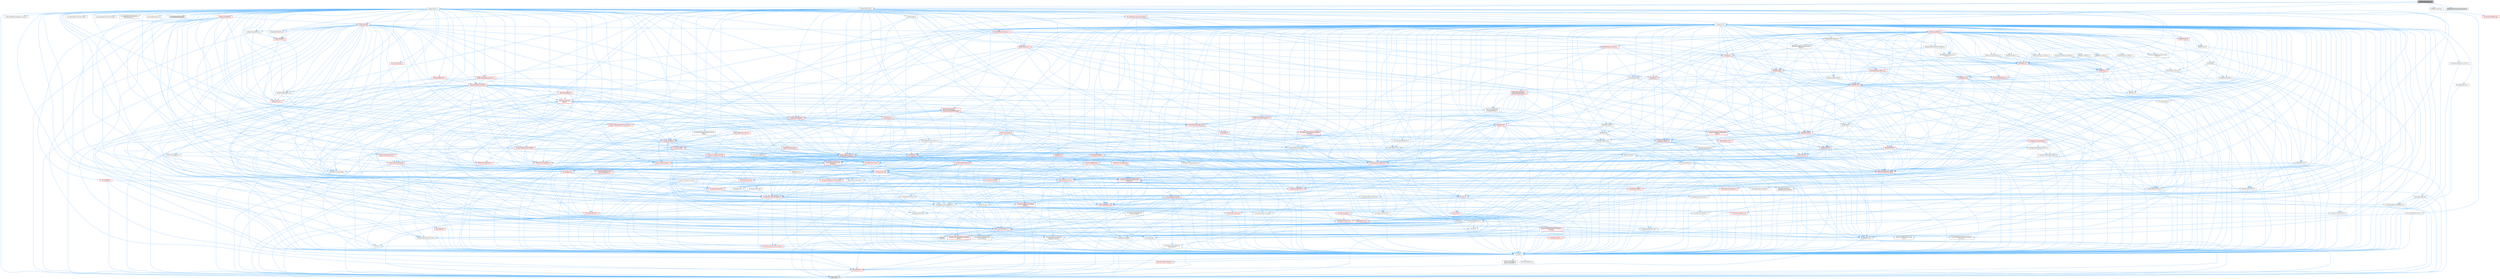 digraph "VVMProfilingLibrary.h"
{
 // INTERACTIVE_SVG=YES
 // LATEX_PDF_SIZE
  bgcolor="transparent";
  edge [fontname=Helvetica,fontsize=10,labelfontname=Helvetica,labelfontsize=10];
  node [fontname=Helvetica,fontsize=10,shape=box,height=0.2,width=0.4];
  Node1 [id="Node000001",label="VVMProfilingLibrary.h",height=0.2,width=0.4,color="gray40", fillcolor="grey60", style="filled", fontcolor="black",tooltip=" "];
  Node1 -> Node2 [id="edge1_Node000001_Node000002",color="steelblue1",style="solid",tooltip=" "];
  Node2 [id="Node000002",label="CoreMinimal.h",height=0.2,width=0.4,color="grey40", fillcolor="white", style="filled",URL="$d7/d67/CoreMinimal_8h.html",tooltip=" "];
  Node2 -> Node3 [id="edge2_Node000002_Node000003",color="steelblue1",style="solid",tooltip=" "];
  Node3 [id="Node000003",label="CoreTypes.h",height=0.2,width=0.4,color="grey40", fillcolor="white", style="filled",URL="$dc/dec/CoreTypes_8h.html",tooltip=" "];
  Node3 -> Node4 [id="edge3_Node000003_Node000004",color="steelblue1",style="solid",tooltip=" "];
  Node4 [id="Node000004",label="HAL/Platform.h",height=0.2,width=0.4,color="red", fillcolor="#FFF0F0", style="filled",URL="$d9/dd0/Platform_8h.html",tooltip=" "];
  Node4 -> Node7 [id="edge4_Node000004_Node000007",color="steelblue1",style="solid",tooltip=" "];
  Node7 [id="Node000007",label="type_traits",height=0.2,width=0.4,color="grey60", fillcolor="#E0E0E0", style="filled",tooltip=" "];
  Node3 -> Node14 [id="edge5_Node000003_Node000014",color="steelblue1",style="solid",tooltip=" "];
  Node14 [id="Node000014",label="ProfilingDebugging\l/UMemoryDefines.h",height=0.2,width=0.4,color="grey40", fillcolor="white", style="filled",URL="$d2/da2/UMemoryDefines_8h.html",tooltip=" "];
  Node3 -> Node15 [id="edge6_Node000003_Node000015",color="steelblue1",style="solid",tooltip=" "];
  Node15 [id="Node000015",label="Misc/CoreMiscDefines.h",height=0.2,width=0.4,color="red", fillcolor="#FFF0F0", style="filled",URL="$da/d38/CoreMiscDefines_8h.html",tooltip=" "];
  Node15 -> Node4 [id="edge7_Node000015_Node000004",color="steelblue1",style="solid",tooltip=" "];
  Node3 -> Node16 [id="edge8_Node000003_Node000016",color="steelblue1",style="solid",tooltip=" "];
  Node16 [id="Node000016",label="Misc/CoreDefines.h",height=0.2,width=0.4,color="grey40", fillcolor="white", style="filled",URL="$d3/dd2/CoreDefines_8h.html",tooltip=" "];
  Node2 -> Node17 [id="edge9_Node000002_Node000017",color="steelblue1",style="solid",tooltip=" "];
  Node17 [id="Node000017",label="CoreFwd.h",height=0.2,width=0.4,color="grey40", fillcolor="white", style="filled",URL="$d1/d1e/CoreFwd_8h.html",tooltip=" "];
  Node17 -> Node3 [id="edge10_Node000017_Node000003",color="steelblue1",style="solid",tooltip=" "];
  Node17 -> Node18 [id="edge11_Node000017_Node000018",color="steelblue1",style="solid",tooltip=" "];
  Node18 [id="Node000018",label="Containers/ContainersFwd.h",height=0.2,width=0.4,color="grey40", fillcolor="white", style="filled",URL="$d4/d0a/ContainersFwd_8h.html",tooltip=" "];
  Node18 -> Node4 [id="edge12_Node000018_Node000004",color="steelblue1",style="solid",tooltip=" "];
  Node18 -> Node3 [id="edge13_Node000018_Node000003",color="steelblue1",style="solid",tooltip=" "];
  Node18 -> Node19 [id="edge14_Node000018_Node000019",color="steelblue1",style="solid",tooltip=" "];
  Node19 [id="Node000019",label="Traits/IsContiguousContainer.h",height=0.2,width=0.4,color="red", fillcolor="#FFF0F0", style="filled",URL="$d5/d3c/IsContiguousContainer_8h.html",tooltip=" "];
  Node19 -> Node3 [id="edge15_Node000019_Node000003",color="steelblue1",style="solid",tooltip=" "];
  Node17 -> Node22 [id="edge16_Node000017_Node000022",color="steelblue1",style="solid",tooltip=" "];
  Node22 [id="Node000022",label="Math/MathFwd.h",height=0.2,width=0.4,color="grey40", fillcolor="white", style="filled",URL="$d2/d10/MathFwd_8h.html",tooltip=" "];
  Node22 -> Node4 [id="edge17_Node000022_Node000004",color="steelblue1",style="solid",tooltip=" "];
  Node17 -> Node23 [id="edge18_Node000017_Node000023",color="steelblue1",style="solid",tooltip=" "];
  Node23 [id="Node000023",label="UObject/UObjectHierarchy\lFwd.h",height=0.2,width=0.4,color="grey40", fillcolor="white", style="filled",URL="$d3/d13/UObjectHierarchyFwd_8h.html",tooltip=" "];
  Node2 -> Node23 [id="edge19_Node000002_Node000023",color="steelblue1",style="solid",tooltip=" "];
  Node2 -> Node18 [id="edge20_Node000002_Node000018",color="steelblue1",style="solid",tooltip=" "];
  Node2 -> Node24 [id="edge21_Node000002_Node000024",color="steelblue1",style="solid",tooltip=" "];
  Node24 [id="Node000024",label="Misc/VarArgs.h",height=0.2,width=0.4,color="grey40", fillcolor="white", style="filled",URL="$d5/d6f/VarArgs_8h.html",tooltip=" "];
  Node24 -> Node3 [id="edge22_Node000024_Node000003",color="steelblue1",style="solid",tooltip=" "];
  Node2 -> Node25 [id="edge23_Node000002_Node000025",color="steelblue1",style="solid",tooltip=" "];
  Node25 [id="Node000025",label="Logging/LogVerbosity.h",height=0.2,width=0.4,color="grey40", fillcolor="white", style="filled",URL="$d2/d8f/LogVerbosity_8h.html",tooltip=" "];
  Node25 -> Node3 [id="edge24_Node000025_Node000003",color="steelblue1",style="solid",tooltip=" "];
  Node2 -> Node26 [id="edge25_Node000002_Node000026",color="steelblue1",style="solid",tooltip=" "];
  Node26 [id="Node000026",label="Misc/OutputDevice.h",height=0.2,width=0.4,color="grey40", fillcolor="white", style="filled",URL="$d7/d32/OutputDevice_8h.html",tooltip=" "];
  Node26 -> Node17 [id="edge26_Node000026_Node000017",color="steelblue1",style="solid",tooltip=" "];
  Node26 -> Node3 [id="edge27_Node000026_Node000003",color="steelblue1",style="solid",tooltip=" "];
  Node26 -> Node25 [id="edge28_Node000026_Node000025",color="steelblue1",style="solid",tooltip=" "];
  Node26 -> Node24 [id="edge29_Node000026_Node000024",color="steelblue1",style="solid",tooltip=" "];
  Node26 -> Node27 [id="edge30_Node000026_Node000027",color="steelblue1",style="solid",tooltip=" "];
  Node27 [id="Node000027",label="Templates/IsArrayOrRefOf\lTypeByPredicate.h",height=0.2,width=0.4,color="grey40", fillcolor="white", style="filled",URL="$d6/da1/IsArrayOrRefOfTypeByPredicate_8h.html",tooltip=" "];
  Node27 -> Node3 [id="edge31_Node000027_Node000003",color="steelblue1",style="solid",tooltip=" "];
  Node26 -> Node28 [id="edge32_Node000026_Node000028",color="steelblue1",style="solid",tooltip=" "];
  Node28 [id="Node000028",label="Templates/IsValidVariadic\lFunctionArg.h",height=0.2,width=0.4,color="grey40", fillcolor="white", style="filled",URL="$d0/dc8/IsValidVariadicFunctionArg_8h.html",tooltip=" "];
  Node28 -> Node3 [id="edge33_Node000028_Node000003",color="steelblue1",style="solid",tooltip=" "];
  Node28 -> Node29 [id="edge34_Node000028_Node000029",color="steelblue1",style="solid",tooltip=" "];
  Node29 [id="Node000029",label="IsEnum.h",height=0.2,width=0.4,color="grey40", fillcolor="white", style="filled",URL="$d4/de5/IsEnum_8h.html",tooltip=" "];
  Node28 -> Node7 [id="edge35_Node000028_Node000007",color="steelblue1",style="solid",tooltip=" "];
  Node26 -> Node30 [id="edge36_Node000026_Node000030",color="steelblue1",style="solid",tooltip=" "];
  Node30 [id="Node000030",label="Traits/IsCharEncodingCompatible\lWith.h",height=0.2,width=0.4,color="red", fillcolor="#FFF0F0", style="filled",URL="$df/dd1/IsCharEncodingCompatibleWith_8h.html",tooltip=" "];
  Node30 -> Node7 [id="edge37_Node000030_Node000007",color="steelblue1",style="solid",tooltip=" "];
  Node2 -> Node32 [id="edge38_Node000002_Node000032",color="steelblue1",style="solid",tooltip=" "];
  Node32 [id="Node000032",label="HAL/PlatformCrt.h",height=0.2,width=0.4,color="red", fillcolor="#FFF0F0", style="filled",URL="$d8/d75/PlatformCrt_8h.html",tooltip=" "];
  Node2 -> Node42 [id="edge39_Node000002_Node000042",color="steelblue1",style="solid",tooltip=" "];
  Node42 [id="Node000042",label="HAL/PlatformMisc.h",height=0.2,width=0.4,color="red", fillcolor="#FFF0F0", style="filled",URL="$d0/df5/PlatformMisc_8h.html",tooltip=" "];
  Node42 -> Node3 [id="edge40_Node000042_Node000003",color="steelblue1",style="solid",tooltip=" "];
  Node2 -> Node61 [id="edge41_Node000002_Node000061",color="steelblue1",style="solid",tooltip=" "];
  Node61 [id="Node000061",label="Misc/AssertionMacros.h",height=0.2,width=0.4,color="red", fillcolor="#FFF0F0", style="filled",URL="$d0/dfa/AssertionMacros_8h.html",tooltip=" "];
  Node61 -> Node3 [id="edge42_Node000061_Node000003",color="steelblue1",style="solid",tooltip=" "];
  Node61 -> Node4 [id="edge43_Node000061_Node000004",color="steelblue1",style="solid",tooltip=" "];
  Node61 -> Node42 [id="edge44_Node000061_Node000042",color="steelblue1",style="solid",tooltip=" "];
  Node61 -> Node62 [id="edge45_Node000061_Node000062",color="steelblue1",style="solid",tooltip=" "];
  Node62 [id="Node000062",label="Templates/EnableIf.h",height=0.2,width=0.4,color="grey40", fillcolor="white", style="filled",URL="$d7/d60/EnableIf_8h.html",tooltip=" "];
  Node62 -> Node3 [id="edge46_Node000062_Node000003",color="steelblue1",style="solid",tooltip=" "];
  Node61 -> Node27 [id="edge47_Node000061_Node000027",color="steelblue1",style="solid",tooltip=" "];
  Node61 -> Node28 [id="edge48_Node000061_Node000028",color="steelblue1",style="solid",tooltip=" "];
  Node61 -> Node30 [id="edge49_Node000061_Node000030",color="steelblue1",style="solid",tooltip=" "];
  Node61 -> Node24 [id="edge50_Node000061_Node000024",color="steelblue1",style="solid",tooltip=" "];
  Node61 -> Node69 [id="edge51_Node000061_Node000069",color="steelblue1",style="solid",tooltip=" "];
  Node69 [id="Node000069",label="atomic",height=0.2,width=0.4,color="grey60", fillcolor="#E0E0E0", style="filled",tooltip=" "];
  Node2 -> Node70 [id="edge52_Node000002_Node000070",color="steelblue1",style="solid",tooltip=" "];
  Node70 [id="Node000070",label="Templates/IsPointer.h",height=0.2,width=0.4,color="grey40", fillcolor="white", style="filled",URL="$d7/d05/IsPointer_8h.html",tooltip=" "];
  Node70 -> Node3 [id="edge53_Node000070_Node000003",color="steelblue1",style="solid",tooltip=" "];
  Node2 -> Node71 [id="edge54_Node000002_Node000071",color="steelblue1",style="solid",tooltip=" "];
  Node71 [id="Node000071",label="HAL/PlatformMemory.h",height=0.2,width=0.4,color="red", fillcolor="#FFF0F0", style="filled",URL="$de/d68/PlatformMemory_8h.html",tooltip=" "];
  Node71 -> Node3 [id="edge55_Node000071_Node000003",color="steelblue1",style="solid",tooltip=" "];
  Node2 -> Node54 [id="edge56_Node000002_Node000054",color="steelblue1",style="solid",tooltip=" "];
  Node54 [id="Node000054",label="HAL/PlatformAtomics.h",height=0.2,width=0.4,color="red", fillcolor="#FFF0F0", style="filled",URL="$d3/d36/PlatformAtomics_8h.html",tooltip=" "];
  Node54 -> Node3 [id="edge57_Node000054_Node000003",color="steelblue1",style="solid",tooltip=" "];
  Node2 -> Node76 [id="edge58_Node000002_Node000076",color="steelblue1",style="solid",tooltip=" "];
  Node76 [id="Node000076",label="Misc/Exec.h",height=0.2,width=0.4,color="grey40", fillcolor="white", style="filled",URL="$de/ddb/Exec_8h.html",tooltip=" "];
  Node76 -> Node3 [id="edge59_Node000076_Node000003",color="steelblue1",style="solid",tooltip=" "];
  Node76 -> Node61 [id="edge60_Node000076_Node000061",color="steelblue1",style="solid",tooltip=" "];
  Node2 -> Node77 [id="edge61_Node000002_Node000077",color="steelblue1",style="solid",tooltip=" "];
  Node77 [id="Node000077",label="HAL/MemoryBase.h",height=0.2,width=0.4,color="red", fillcolor="#FFF0F0", style="filled",URL="$d6/d9f/MemoryBase_8h.html",tooltip=" "];
  Node77 -> Node3 [id="edge62_Node000077_Node000003",color="steelblue1",style="solid",tooltip=" "];
  Node77 -> Node54 [id="edge63_Node000077_Node000054",color="steelblue1",style="solid",tooltip=" "];
  Node77 -> Node32 [id="edge64_Node000077_Node000032",color="steelblue1",style="solid",tooltip=" "];
  Node77 -> Node76 [id="edge65_Node000077_Node000076",color="steelblue1",style="solid",tooltip=" "];
  Node77 -> Node26 [id="edge66_Node000077_Node000026",color="steelblue1",style="solid",tooltip=" "];
  Node2 -> Node87 [id="edge67_Node000002_Node000087",color="steelblue1",style="solid",tooltip=" "];
  Node87 [id="Node000087",label="HAL/UnrealMemory.h",height=0.2,width=0.4,color="red", fillcolor="#FFF0F0", style="filled",URL="$d9/d96/UnrealMemory_8h.html",tooltip=" "];
  Node87 -> Node3 [id="edge68_Node000087_Node000003",color="steelblue1",style="solid",tooltip=" "];
  Node87 -> Node77 [id="edge69_Node000087_Node000077",color="steelblue1",style="solid",tooltip=" "];
  Node87 -> Node71 [id="edge70_Node000087_Node000071",color="steelblue1",style="solid",tooltip=" "];
  Node87 -> Node70 [id="edge71_Node000087_Node000070",color="steelblue1",style="solid",tooltip=" "];
  Node2 -> Node89 [id="edge72_Node000002_Node000089",color="steelblue1",style="solid",tooltip=" "];
  Node89 [id="Node000089",label="Templates/IsArithmetic.h",height=0.2,width=0.4,color="grey40", fillcolor="white", style="filled",URL="$d2/d5d/IsArithmetic_8h.html",tooltip=" "];
  Node89 -> Node3 [id="edge73_Node000089_Node000003",color="steelblue1",style="solid",tooltip=" "];
  Node2 -> Node83 [id="edge74_Node000002_Node000083",color="steelblue1",style="solid",tooltip=" "];
  Node83 [id="Node000083",label="Templates/AndOrNot.h",height=0.2,width=0.4,color="grey40", fillcolor="white", style="filled",URL="$db/d0a/AndOrNot_8h.html",tooltip=" "];
  Node83 -> Node3 [id="edge75_Node000083_Node000003",color="steelblue1",style="solid",tooltip=" "];
  Node2 -> Node90 [id="edge76_Node000002_Node000090",color="steelblue1",style="solid",tooltip=" "];
  Node90 [id="Node000090",label="Templates/IsPODType.h",height=0.2,width=0.4,color="grey40", fillcolor="white", style="filled",URL="$d7/db1/IsPODType_8h.html",tooltip=" "];
  Node90 -> Node3 [id="edge77_Node000090_Node000003",color="steelblue1",style="solid",tooltip=" "];
  Node2 -> Node91 [id="edge78_Node000002_Node000091",color="steelblue1",style="solid",tooltip=" "];
  Node91 [id="Node000091",label="Templates/IsUECoreType.h",height=0.2,width=0.4,color="grey40", fillcolor="white", style="filled",URL="$d1/db8/IsUECoreType_8h.html",tooltip=" "];
  Node91 -> Node3 [id="edge79_Node000091_Node000003",color="steelblue1",style="solid",tooltip=" "];
  Node91 -> Node7 [id="edge80_Node000091_Node000007",color="steelblue1",style="solid",tooltip=" "];
  Node2 -> Node84 [id="edge81_Node000002_Node000084",color="steelblue1",style="solid",tooltip=" "];
  Node84 [id="Node000084",label="Templates/IsTriviallyCopy\lConstructible.h",height=0.2,width=0.4,color="grey40", fillcolor="white", style="filled",URL="$d3/d78/IsTriviallyCopyConstructible_8h.html",tooltip=" "];
  Node84 -> Node3 [id="edge82_Node000084_Node000003",color="steelblue1",style="solid",tooltip=" "];
  Node84 -> Node7 [id="edge83_Node000084_Node000007",color="steelblue1",style="solid",tooltip=" "];
  Node2 -> Node92 [id="edge84_Node000002_Node000092",color="steelblue1",style="solid",tooltip=" "];
  Node92 [id="Node000092",label="Templates/UnrealTypeTraits.h",height=0.2,width=0.4,color="grey40", fillcolor="white", style="filled",URL="$d2/d2d/UnrealTypeTraits_8h.html",tooltip=" "];
  Node92 -> Node3 [id="edge85_Node000092_Node000003",color="steelblue1",style="solid",tooltip=" "];
  Node92 -> Node70 [id="edge86_Node000092_Node000070",color="steelblue1",style="solid",tooltip=" "];
  Node92 -> Node61 [id="edge87_Node000092_Node000061",color="steelblue1",style="solid",tooltip=" "];
  Node92 -> Node83 [id="edge88_Node000092_Node000083",color="steelblue1",style="solid",tooltip=" "];
  Node92 -> Node62 [id="edge89_Node000092_Node000062",color="steelblue1",style="solid",tooltip=" "];
  Node92 -> Node89 [id="edge90_Node000092_Node000089",color="steelblue1",style="solid",tooltip=" "];
  Node92 -> Node29 [id="edge91_Node000092_Node000029",color="steelblue1",style="solid",tooltip=" "];
  Node92 -> Node93 [id="edge92_Node000092_Node000093",color="steelblue1",style="solid",tooltip=" "];
  Node93 [id="Node000093",label="Templates/Models.h",height=0.2,width=0.4,color="red", fillcolor="#FFF0F0", style="filled",URL="$d3/d0c/Models_8h.html",tooltip=" "];
  Node92 -> Node90 [id="edge93_Node000092_Node000090",color="steelblue1",style="solid",tooltip=" "];
  Node92 -> Node91 [id="edge94_Node000092_Node000091",color="steelblue1",style="solid",tooltip=" "];
  Node92 -> Node84 [id="edge95_Node000092_Node000084",color="steelblue1",style="solid",tooltip=" "];
  Node2 -> Node62 [id="edge96_Node000002_Node000062",color="steelblue1",style="solid",tooltip=" "];
  Node2 -> Node94 [id="edge97_Node000002_Node000094",color="steelblue1",style="solid",tooltip=" "];
  Node94 [id="Node000094",label="Templates/RemoveReference.h",height=0.2,width=0.4,color="grey40", fillcolor="white", style="filled",URL="$da/dbe/RemoveReference_8h.html",tooltip=" "];
  Node94 -> Node3 [id="edge98_Node000094_Node000003",color="steelblue1",style="solid",tooltip=" "];
  Node2 -> Node95 [id="edge99_Node000002_Node000095",color="steelblue1",style="solid",tooltip=" "];
  Node95 [id="Node000095",label="Templates/IntegralConstant.h",height=0.2,width=0.4,color="grey40", fillcolor="white", style="filled",URL="$db/d1b/IntegralConstant_8h.html",tooltip=" "];
  Node95 -> Node3 [id="edge100_Node000095_Node000003",color="steelblue1",style="solid",tooltip=" "];
  Node2 -> Node96 [id="edge101_Node000002_Node000096",color="steelblue1",style="solid",tooltip=" "];
  Node96 [id="Node000096",label="Templates/IsClass.h",height=0.2,width=0.4,color="grey40", fillcolor="white", style="filled",URL="$db/dcb/IsClass_8h.html",tooltip=" "];
  Node96 -> Node3 [id="edge102_Node000096_Node000003",color="steelblue1",style="solid",tooltip=" "];
  Node2 -> Node97 [id="edge103_Node000002_Node000097",color="steelblue1",style="solid",tooltip=" "];
  Node97 [id="Node000097",label="Templates/TypeCompatible\lBytes.h",height=0.2,width=0.4,color="red", fillcolor="#FFF0F0", style="filled",URL="$df/d0a/TypeCompatibleBytes_8h.html",tooltip=" "];
  Node97 -> Node3 [id="edge104_Node000097_Node000003",color="steelblue1",style="solid",tooltip=" "];
  Node97 -> Node7 [id="edge105_Node000097_Node000007",color="steelblue1",style="solid",tooltip=" "];
  Node2 -> Node19 [id="edge106_Node000002_Node000019",color="steelblue1",style="solid",tooltip=" "];
  Node2 -> Node98 [id="edge107_Node000002_Node000098",color="steelblue1",style="solid",tooltip=" "];
  Node98 [id="Node000098",label="Templates/UnrealTemplate.h",height=0.2,width=0.4,color="red", fillcolor="#FFF0F0", style="filled",URL="$d4/d24/UnrealTemplate_8h.html",tooltip=" "];
  Node98 -> Node3 [id="edge108_Node000098_Node000003",color="steelblue1",style="solid",tooltip=" "];
  Node98 -> Node70 [id="edge109_Node000098_Node000070",color="steelblue1",style="solid",tooltip=" "];
  Node98 -> Node87 [id="edge110_Node000098_Node000087",color="steelblue1",style="solid",tooltip=" "];
  Node98 -> Node92 [id="edge111_Node000098_Node000092",color="steelblue1",style="solid",tooltip=" "];
  Node98 -> Node94 [id="edge112_Node000098_Node000094",color="steelblue1",style="solid",tooltip=" "];
  Node98 -> Node97 [id="edge113_Node000098_Node000097",color="steelblue1",style="solid",tooltip=" "];
  Node98 -> Node19 [id="edge114_Node000098_Node000019",color="steelblue1",style="solid",tooltip=" "];
  Node98 -> Node7 [id="edge115_Node000098_Node000007",color="steelblue1",style="solid",tooltip=" "];
  Node2 -> Node47 [id="edge116_Node000002_Node000047",color="steelblue1",style="solid",tooltip=" "];
  Node47 [id="Node000047",label="Math/NumericLimits.h",height=0.2,width=0.4,color="grey40", fillcolor="white", style="filled",URL="$df/d1b/NumericLimits_8h.html",tooltip=" "];
  Node47 -> Node3 [id="edge117_Node000047_Node000003",color="steelblue1",style="solid",tooltip=" "];
  Node2 -> Node102 [id="edge118_Node000002_Node000102",color="steelblue1",style="solid",tooltip=" "];
  Node102 [id="Node000102",label="HAL/PlatformMath.h",height=0.2,width=0.4,color="red", fillcolor="#FFF0F0", style="filled",URL="$dc/d53/PlatformMath_8h.html",tooltip=" "];
  Node102 -> Node3 [id="edge119_Node000102_Node000003",color="steelblue1",style="solid",tooltip=" "];
  Node2 -> Node85 [id="edge120_Node000002_Node000085",color="steelblue1",style="solid",tooltip=" "];
  Node85 [id="Node000085",label="Templates/IsTriviallyCopy\lAssignable.h",height=0.2,width=0.4,color="grey40", fillcolor="white", style="filled",URL="$d2/df2/IsTriviallyCopyAssignable_8h.html",tooltip=" "];
  Node85 -> Node3 [id="edge121_Node000085_Node000003",color="steelblue1",style="solid",tooltip=" "];
  Node85 -> Node7 [id="edge122_Node000085_Node000007",color="steelblue1",style="solid",tooltip=" "];
  Node2 -> Node110 [id="edge123_Node000002_Node000110",color="steelblue1",style="solid",tooltip=" "];
  Node110 [id="Node000110",label="Templates/MemoryOps.h",height=0.2,width=0.4,color="red", fillcolor="#FFF0F0", style="filled",URL="$db/dea/MemoryOps_8h.html",tooltip=" "];
  Node110 -> Node3 [id="edge124_Node000110_Node000003",color="steelblue1",style="solid",tooltip=" "];
  Node110 -> Node87 [id="edge125_Node000110_Node000087",color="steelblue1",style="solid",tooltip=" "];
  Node110 -> Node85 [id="edge126_Node000110_Node000085",color="steelblue1",style="solid",tooltip=" "];
  Node110 -> Node84 [id="edge127_Node000110_Node000084",color="steelblue1",style="solid",tooltip=" "];
  Node110 -> Node92 [id="edge128_Node000110_Node000092",color="steelblue1",style="solid",tooltip=" "];
  Node110 -> Node7 [id="edge129_Node000110_Node000007",color="steelblue1",style="solid",tooltip=" "];
  Node2 -> Node111 [id="edge130_Node000002_Node000111",color="steelblue1",style="solid",tooltip=" "];
  Node111 [id="Node000111",label="Containers/ContainerAllocation\lPolicies.h",height=0.2,width=0.4,color="red", fillcolor="#FFF0F0", style="filled",URL="$d7/dff/ContainerAllocationPolicies_8h.html",tooltip=" "];
  Node111 -> Node3 [id="edge131_Node000111_Node000003",color="steelblue1",style="solid",tooltip=" "];
  Node111 -> Node111 [id="edge132_Node000111_Node000111",color="steelblue1",style="solid",tooltip=" "];
  Node111 -> Node102 [id="edge133_Node000111_Node000102",color="steelblue1",style="solid",tooltip=" "];
  Node111 -> Node87 [id="edge134_Node000111_Node000087",color="steelblue1",style="solid",tooltip=" "];
  Node111 -> Node47 [id="edge135_Node000111_Node000047",color="steelblue1",style="solid",tooltip=" "];
  Node111 -> Node61 [id="edge136_Node000111_Node000061",color="steelblue1",style="solid",tooltip=" "];
  Node111 -> Node110 [id="edge137_Node000111_Node000110",color="steelblue1",style="solid",tooltip=" "];
  Node111 -> Node97 [id="edge138_Node000111_Node000097",color="steelblue1",style="solid",tooltip=" "];
  Node111 -> Node7 [id="edge139_Node000111_Node000007",color="steelblue1",style="solid",tooltip=" "];
  Node2 -> Node114 [id="edge140_Node000002_Node000114",color="steelblue1",style="solid",tooltip=" "];
  Node114 [id="Node000114",label="Templates/IsEnumClass.h",height=0.2,width=0.4,color="grey40", fillcolor="white", style="filled",URL="$d7/d15/IsEnumClass_8h.html",tooltip=" "];
  Node114 -> Node3 [id="edge141_Node000114_Node000003",color="steelblue1",style="solid",tooltip=" "];
  Node114 -> Node83 [id="edge142_Node000114_Node000083",color="steelblue1",style="solid",tooltip=" "];
  Node2 -> Node115 [id="edge143_Node000002_Node000115",color="steelblue1",style="solid",tooltip=" "];
  Node115 [id="Node000115",label="HAL/PlatformProperties.h",height=0.2,width=0.4,color="red", fillcolor="#FFF0F0", style="filled",URL="$d9/db0/PlatformProperties_8h.html",tooltip=" "];
  Node115 -> Node3 [id="edge144_Node000115_Node000003",color="steelblue1",style="solid",tooltip=" "];
  Node2 -> Node118 [id="edge145_Node000002_Node000118",color="steelblue1",style="solid",tooltip=" "];
  Node118 [id="Node000118",label="Misc/EngineVersionBase.h",height=0.2,width=0.4,color="grey40", fillcolor="white", style="filled",URL="$d5/d2b/EngineVersionBase_8h.html",tooltip=" "];
  Node118 -> Node3 [id="edge146_Node000118_Node000003",color="steelblue1",style="solid",tooltip=" "];
  Node2 -> Node119 [id="edge147_Node000002_Node000119",color="steelblue1",style="solid",tooltip=" "];
  Node119 [id="Node000119",label="Internationalization\l/TextNamespaceFwd.h",height=0.2,width=0.4,color="grey40", fillcolor="white", style="filled",URL="$d8/d97/TextNamespaceFwd_8h.html",tooltip=" "];
  Node119 -> Node3 [id="edge148_Node000119_Node000003",color="steelblue1",style="solid",tooltip=" "];
  Node2 -> Node120 [id="edge149_Node000002_Node000120",color="steelblue1",style="solid",tooltip=" "];
  Node120 [id="Node000120",label="Serialization/Archive.h",height=0.2,width=0.4,color="red", fillcolor="#FFF0F0", style="filled",URL="$d7/d3b/Archive_8h.html",tooltip=" "];
  Node120 -> Node17 [id="edge150_Node000120_Node000017",color="steelblue1",style="solid",tooltip=" "];
  Node120 -> Node3 [id="edge151_Node000120_Node000003",color="steelblue1",style="solid",tooltip=" "];
  Node120 -> Node115 [id="edge152_Node000120_Node000115",color="steelblue1",style="solid",tooltip=" "];
  Node120 -> Node119 [id="edge153_Node000120_Node000119",color="steelblue1",style="solid",tooltip=" "];
  Node120 -> Node22 [id="edge154_Node000120_Node000022",color="steelblue1",style="solid",tooltip=" "];
  Node120 -> Node61 [id="edge155_Node000120_Node000061",color="steelblue1",style="solid",tooltip=" "];
  Node120 -> Node118 [id="edge156_Node000120_Node000118",color="steelblue1",style="solid",tooltip=" "];
  Node120 -> Node24 [id="edge157_Node000120_Node000024",color="steelblue1",style="solid",tooltip=" "];
  Node120 -> Node62 [id="edge158_Node000120_Node000062",color="steelblue1",style="solid",tooltip=" "];
  Node120 -> Node27 [id="edge159_Node000120_Node000027",color="steelblue1",style="solid",tooltip=" "];
  Node120 -> Node114 [id="edge160_Node000120_Node000114",color="steelblue1",style="solid",tooltip=" "];
  Node120 -> Node28 [id="edge161_Node000120_Node000028",color="steelblue1",style="solid",tooltip=" "];
  Node120 -> Node98 [id="edge162_Node000120_Node000098",color="steelblue1",style="solid",tooltip=" "];
  Node120 -> Node30 [id="edge163_Node000120_Node000030",color="steelblue1",style="solid",tooltip=" "];
  Node120 -> Node123 [id="edge164_Node000120_Node000123",color="steelblue1",style="solid",tooltip=" "];
  Node123 [id="Node000123",label="UObject/ObjectVersion.h",height=0.2,width=0.4,color="grey40", fillcolor="white", style="filled",URL="$da/d63/ObjectVersion_8h.html",tooltip=" "];
  Node123 -> Node3 [id="edge165_Node000123_Node000003",color="steelblue1",style="solid",tooltip=" "];
  Node2 -> Node124 [id="edge166_Node000002_Node000124",color="steelblue1",style="solid",tooltip=" "];
  Node124 [id="Node000124",label="Templates/Less.h",height=0.2,width=0.4,color="grey40", fillcolor="white", style="filled",URL="$de/dc8/Less_8h.html",tooltip=" "];
  Node124 -> Node3 [id="edge167_Node000124_Node000003",color="steelblue1",style="solid",tooltip=" "];
  Node124 -> Node98 [id="edge168_Node000124_Node000098",color="steelblue1",style="solid",tooltip=" "];
  Node2 -> Node125 [id="edge169_Node000002_Node000125",color="steelblue1",style="solid",tooltip=" "];
  Node125 [id="Node000125",label="Templates/Sorting.h",height=0.2,width=0.4,color="red", fillcolor="#FFF0F0", style="filled",URL="$d3/d9e/Sorting_8h.html",tooltip=" "];
  Node125 -> Node3 [id="edge170_Node000125_Node000003",color="steelblue1",style="solid",tooltip=" "];
  Node125 -> Node102 [id="edge171_Node000125_Node000102",color="steelblue1",style="solid",tooltip=" "];
  Node125 -> Node124 [id="edge172_Node000125_Node000124",color="steelblue1",style="solid",tooltip=" "];
  Node2 -> Node136 [id="edge173_Node000002_Node000136",color="steelblue1",style="solid",tooltip=" "];
  Node136 [id="Node000136",label="Misc/Char.h",height=0.2,width=0.4,color="red", fillcolor="#FFF0F0", style="filled",URL="$d0/d58/Char_8h.html",tooltip=" "];
  Node136 -> Node3 [id="edge174_Node000136_Node000003",color="steelblue1",style="solid",tooltip=" "];
  Node136 -> Node7 [id="edge175_Node000136_Node000007",color="steelblue1",style="solid",tooltip=" "];
  Node2 -> Node139 [id="edge176_Node000002_Node000139",color="steelblue1",style="solid",tooltip=" "];
  Node139 [id="Node000139",label="GenericPlatform/GenericPlatform\lStricmp.h",height=0.2,width=0.4,color="grey40", fillcolor="white", style="filled",URL="$d2/d86/GenericPlatformStricmp_8h.html",tooltip=" "];
  Node139 -> Node3 [id="edge177_Node000139_Node000003",color="steelblue1",style="solid",tooltip=" "];
  Node2 -> Node140 [id="edge178_Node000002_Node000140",color="steelblue1",style="solid",tooltip=" "];
  Node140 [id="Node000140",label="GenericPlatform/GenericPlatform\lString.h",height=0.2,width=0.4,color="red", fillcolor="#FFF0F0", style="filled",URL="$dd/d20/GenericPlatformString_8h.html",tooltip=" "];
  Node140 -> Node3 [id="edge179_Node000140_Node000003",color="steelblue1",style="solid",tooltip=" "];
  Node140 -> Node139 [id="edge180_Node000140_Node000139",color="steelblue1",style="solid",tooltip=" "];
  Node140 -> Node62 [id="edge181_Node000140_Node000062",color="steelblue1",style="solid",tooltip=" "];
  Node140 -> Node30 [id="edge182_Node000140_Node000030",color="steelblue1",style="solid",tooltip=" "];
  Node140 -> Node7 [id="edge183_Node000140_Node000007",color="steelblue1",style="solid",tooltip=" "];
  Node2 -> Node73 [id="edge184_Node000002_Node000073",color="steelblue1",style="solid",tooltip=" "];
  Node73 [id="Node000073",label="HAL/PlatformString.h",height=0.2,width=0.4,color="red", fillcolor="#FFF0F0", style="filled",URL="$db/db5/PlatformString_8h.html",tooltip=" "];
  Node73 -> Node3 [id="edge185_Node000073_Node000003",color="steelblue1",style="solid",tooltip=" "];
  Node2 -> Node143 [id="edge186_Node000002_Node000143",color="steelblue1",style="solid",tooltip=" "];
  Node143 [id="Node000143",label="Misc/CString.h",height=0.2,width=0.4,color="grey40", fillcolor="white", style="filled",URL="$d2/d49/CString_8h.html",tooltip=" "];
  Node143 -> Node3 [id="edge187_Node000143_Node000003",color="steelblue1",style="solid",tooltip=" "];
  Node143 -> Node32 [id="edge188_Node000143_Node000032",color="steelblue1",style="solid",tooltip=" "];
  Node143 -> Node73 [id="edge189_Node000143_Node000073",color="steelblue1",style="solid",tooltip=" "];
  Node143 -> Node61 [id="edge190_Node000143_Node000061",color="steelblue1",style="solid",tooltip=" "];
  Node143 -> Node136 [id="edge191_Node000143_Node000136",color="steelblue1",style="solid",tooltip=" "];
  Node143 -> Node24 [id="edge192_Node000143_Node000024",color="steelblue1",style="solid",tooltip=" "];
  Node143 -> Node27 [id="edge193_Node000143_Node000027",color="steelblue1",style="solid",tooltip=" "];
  Node143 -> Node28 [id="edge194_Node000143_Node000028",color="steelblue1",style="solid",tooltip=" "];
  Node143 -> Node30 [id="edge195_Node000143_Node000030",color="steelblue1",style="solid",tooltip=" "];
  Node2 -> Node144 [id="edge196_Node000002_Node000144",color="steelblue1",style="solid",tooltip=" "];
  Node144 [id="Node000144",label="Misc/Crc.h",height=0.2,width=0.4,color="red", fillcolor="#FFF0F0", style="filled",URL="$d4/dd2/Crc_8h.html",tooltip=" "];
  Node144 -> Node3 [id="edge197_Node000144_Node000003",color="steelblue1",style="solid",tooltip=" "];
  Node144 -> Node73 [id="edge198_Node000144_Node000073",color="steelblue1",style="solid",tooltip=" "];
  Node144 -> Node61 [id="edge199_Node000144_Node000061",color="steelblue1",style="solid",tooltip=" "];
  Node144 -> Node143 [id="edge200_Node000144_Node000143",color="steelblue1",style="solid",tooltip=" "];
  Node144 -> Node136 [id="edge201_Node000144_Node000136",color="steelblue1",style="solid",tooltip=" "];
  Node144 -> Node92 [id="edge202_Node000144_Node000092",color="steelblue1",style="solid",tooltip=" "];
  Node2 -> Node135 [id="edge203_Node000002_Node000135",color="steelblue1",style="solid",tooltip=" "];
  Node135 [id="Node000135",label="Math/UnrealMathUtility.h",height=0.2,width=0.4,color="red", fillcolor="#FFF0F0", style="filled",URL="$db/db8/UnrealMathUtility_8h.html",tooltip=" "];
  Node135 -> Node3 [id="edge204_Node000135_Node000003",color="steelblue1",style="solid",tooltip=" "];
  Node135 -> Node61 [id="edge205_Node000135_Node000061",color="steelblue1",style="solid",tooltip=" "];
  Node135 -> Node102 [id="edge206_Node000135_Node000102",color="steelblue1",style="solid",tooltip=" "];
  Node135 -> Node22 [id="edge207_Node000135_Node000022",color="steelblue1",style="solid",tooltip=" "];
  Node2 -> Node145 [id="edge208_Node000002_Node000145",color="steelblue1",style="solid",tooltip=" "];
  Node145 [id="Node000145",label="Containers/UnrealString.h",height=0.2,width=0.4,color="red", fillcolor="#FFF0F0", style="filled",URL="$d5/dba/UnrealString_8h.html",tooltip=" "];
  Node2 -> Node149 [id="edge209_Node000002_Node000149",color="steelblue1",style="solid",tooltip=" "];
  Node149 [id="Node000149",label="Containers/Array.h",height=0.2,width=0.4,color="red", fillcolor="#FFF0F0", style="filled",URL="$df/dd0/Array_8h.html",tooltip=" "];
  Node149 -> Node3 [id="edge210_Node000149_Node000003",color="steelblue1",style="solid",tooltip=" "];
  Node149 -> Node61 [id="edge211_Node000149_Node000061",color="steelblue1",style="solid",tooltip=" "];
  Node149 -> Node87 [id="edge212_Node000149_Node000087",color="steelblue1",style="solid",tooltip=" "];
  Node149 -> Node92 [id="edge213_Node000149_Node000092",color="steelblue1",style="solid",tooltip=" "];
  Node149 -> Node98 [id="edge214_Node000149_Node000098",color="steelblue1",style="solid",tooltip=" "];
  Node149 -> Node111 [id="edge215_Node000149_Node000111",color="steelblue1",style="solid",tooltip=" "];
  Node149 -> Node120 [id="edge216_Node000149_Node000120",color="steelblue1",style="solid",tooltip=" "];
  Node149 -> Node170 [id="edge217_Node000149_Node000170",color="steelblue1",style="solid",tooltip=" "];
  Node170 [id="Node000170",label="Concepts/GetTypeHashable.h",height=0.2,width=0.4,color="grey40", fillcolor="white", style="filled",URL="$d3/da2/GetTypeHashable_8h.html",tooltip=" "];
  Node170 -> Node3 [id="edge218_Node000170_Node000003",color="steelblue1",style="solid",tooltip=" "];
  Node170 -> Node161 [id="edge219_Node000170_Node000161",color="steelblue1",style="solid",tooltip=" "];
  Node161 [id="Node000161",label="Templates/TypeHash.h",height=0.2,width=0.4,color="red", fillcolor="#FFF0F0", style="filled",URL="$d1/d62/TypeHash_8h.html",tooltip=" "];
  Node161 -> Node3 [id="edge220_Node000161_Node000003",color="steelblue1",style="solid",tooltip=" "];
  Node161 -> Node144 [id="edge221_Node000161_Node000144",color="steelblue1",style="solid",tooltip=" "];
  Node161 -> Node7 [id="edge222_Node000161_Node000007",color="steelblue1",style="solid",tooltip=" "];
  Node149 -> Node128 [id="edge223_Node000149_Node000128",color="steelblue1",style="solid",tooltip=" "];
  Node128 [id="Node000128",label="Templates/Invoke.h",height=0.2,width=0.4,color="red", fillcolor="#FFF0F0", style="filled",URL="$d7/deb/Invoke_8h.html",tooltip=" "];
  Node128 -> Node3 [id="edge224_Node000128_Node000003",color="steelblue1",style="solid",tooltip=" "];
  Node128 -> Node98 [id="edge225_Node000128_Node000098",color="steelblue1",style="solid",tooltip=" "];
  Node128 -> Node7 [id="edge226_Node000128_Node000007",color="steelblue1",style="solid",tooltip=" "];
  Node149 -> Node124 [id="edge227_Node000149_Node000124",color="steelblue1",style="solid",tooltip=" "];
  Node149 -> Node125 [id="edge228_Node000149_Node000125",color="steelblue1",style="solid",tooltip=" "];
  Node149 -> Node172 [id="edge229_Node000149_Node000172",color="steelblue1",style="solid",tooltip=" "];
  Node172 [id="Node000172",label="Templates/AlignmentTemplates.h",height=0.2,width=0.4,color="red", fillcolor="#FFF0F0", style="filled",URL="$dd/d32/AlignmentTemplates_8h.html",tooltip=" "];
  Node172 -> Node3 [id="edge230_Node000172_Node000003",color="steelblue1",style="solid",tooltip=" "];
  Node172 -> Node70 [id="edge231_Node000172_Node000070",color="steelblue1",style="solid",tooltip=" "];
  Node149 -> Node7 [id="edge232_Node000149_Node000007",color="steelblue1",style="solid",tooltip=" "];
  Node2 -> Node173 [id="edge233_Node000002_Node000173",color="steelblue1",style="solid",tooltip=" "];
  Node173 [id="Node000173",label="Misc/FrameNumber.h",height=0.2,width=0.4,color="grey40", fillcolor="white", style="filled",URL="$dd/dbd/FrameNumber_8h.html",tooltip=" "];
  Node173 -> Node3 [id="edge234_Node000173_Node000003",color="steelblue1",style="solid",tooltip=" "];
  Node173 -> Node47 [id="edge235_Node000173_Node000047",color="steelblue1",style="solid",tooltip=" "];
  Node173 -> Node135 [id="edge236_Node000173_Node000135",color="steelblue1",style="solid",tooltip=" "];
  Node173 -> Node62 [id="edge237_Node000173_Node000062",color="steelblue1",style="solid",tooltip=" "];
  Node173 -> Node92 [id="edge238_Node000173_Node000092",color="steelblue1",style="solid",tooltip=" "];
  Node2 -> Node174 [id="edge239_Node000002_Node000174",color="steelblue1",style="solid",tooltip=" "];
  Node174 [id="Node000174",label="Misc/Timespan.h",height=0.2,width=0.4,color="grey40", fillcolor="white", style="filled",URL="$da/dd9/Timespan_8h.html",tooltip=" "];
  Node174 -> Node3 [id="edge240_Node000174_Node000003",color="steelblue1",style="solid",tooltip=" "];
  Node174 -> Node175 [id="edge241_Node000174_Node000175",color="steelblue1",style="solid",tooltip=" "];
  Node175 [id="Node000175",label="Math/Interval.h",height=0.2,width=0.4,color="grey40", fillcolor="white", style="filled",URL="$d1/d55/Interval_8h.html",tooltip=" "];
  Node175 -> Node3 [id="edge242_Node000175_Node000003",color="steelblue1",style="solid",tooltip=" "];
  Node175 -> Node89 [id="edge243_Node000175_Node000089",color="steelblue1",style="solid",tooltip=" "];
  Node175 -> Node92 [id="edge244_Node000175_Node000092",color="steelblue1",style="solid",tooltip=" "];
  Node175 -> Node47 [id="edge245_Node000175_Node000047",color="steelblue1",style="solid",tooltip=" "];
  Node175 -> Node135 [id="edge246_Node000175_Node000135",color="steelblue1",style="solid",tooltip=" "];
  Node174 -> Node135 [id="edge247_Node000174_Node000135",color="steelblue1",style="solid",tooltip=" "];
  Node174 -> Node61 [id="edge248_Node000174_Node000061",color="steelblue1",style="solid",tooltip=" "];
  Node2 -> Node176 [id="edge249_Node000002_Node000176",color="steelblue1",style="solid",tooltip=" "];
  Node176 [id="Node000176",label="Containers/StringConv.h",height=0.2,width=0.4,color="red", fillcolor="#FFF0F0", style="filled",URL="$d3/ddf/StringConv_8h.html",tooltip=" "];
  Node176 -> Node3 [id="edge250_Node000176_Node000003",color="steelblue1",style="solid",tooltip=" "];
  Node176 -> Node61 [id="edge251_Node000176_Node000061",color="steelblue1",style="solid",tooltip=" "];
  Node176 -> Node111 [id="edge252_Node000176_Node000111",color="steelblue1",style="solid",tooltip=" "];
  Node176 -> Node149 [id="edge253_Node000176_Node000149",color="steelblue1",style="solid",tooltip=" "];
  Node176 -> Node143 [id="edge254_Node000176_Node000143",color="steelblue1",style="solid",tooltip=" "];
  Node176 -> Node177 [id="edge255_Node000176_Node000177",color="steelblue1",style="solid",tooltip=" "];
  Node177 [id="Node000177",label="Templates/IsArray.h",height=0.2,width=0.4,color="grey40", fillcolor="white", style="filled",URL="$d8/d8d/IsArray_8h.html",tooltip=" "];
  Node177 -> Node3 [id="edge256_Node000177_Node000003",color="steelblue1",style="solid",tooltip=" "];
  Node176 -> Node98 [id="edge257_Node000176_Node000098",color="steelblue1",style="solid",tooltip=" "];
  Node176 -> Node92 [id="edge258_Node000176_Node000092",color="steelblue1",style="solid",tooltip=" "];
  Node176 -> Node30 [id="edge259_Node000176_Node000030",color="steelblue1",style="solid",tooltip=" "];
  Node176 -> Node19 [id="edge260_Node000176_Node000019",color="steelblue1",style="solid",tooltip=" "];
  Node176 -> Node7 [id="edge261_Node000176_Node000007",color="steelblue1",style="solid",tooltip=" "];
  Node2 -> Node178 [id="edge262_Node000002_Node000178",color="steelblue1",style="solid",tooltip=" "];
  Node178 [id="Node000178",label="UObject/UnrealNames.h",height=0.2,width=0.4,color="red", fillcolor="#FFF0F0", style="filled",URL="$d8/db1/UnrealNames_8h.html",tooltip=" "];
  Node178 -> Node3 [id="edge263_Node000178_Node000003",color="steelblue1",style="solid",tooltip=" "];
  Node2 -> Node180 [id="edge264_Node000002_Node000180",color="steelblue1",style="solid",tooltip=" "];
  Node180 [id="Node000180",label="UObject/NameTypes.h",height=0.2,width=0.4,color="red", fillcolor="#FFF0F0", style="filled",URL="$d6/d35/NameTypes_8h.html",tooltip=" "];
  Node180 -> Node3 [id="edge265_Node000180_Node000003",color="steelblue1",style="solid",tooltip=" "];
  Node180 -> Node61 [id="edge266_Node000180_Node000061",color="steelblue1",style="solid",tooltip=" "];
  Node180 -> Node87 [id="edge267_Node000180_Node000087",color="steelblue1",style="solid",tooltip=" "];
  Node180 -> Node92 [id="edge268_Node000180_Node000092",color="steelblue1",style="solid",tooltip=" "];
  Node180 -> Node98 [id="edge269_Node000180_Node000098",color="steelblue1",style="solid",tooltip=" "];
  Node180 -> Node145 [id="edge270_Node000180_Node000145",color="steelblue1",style="solid",tooltip=" "];
  Node180 -> Node181 [id="edge271_Node000180_Node000181",color="steelblue1",style="solid",tooltip=" "];
  Node181 [id="Node000181",label="HAL/CriticalSection.h",height=0.2,width=0.4,color="red", fillcolor="#FFF0F0", style="filled",URL="$d6/d90/CriticalSection_8h.html",tooltip=" "];
  Node180 -> Node176 [id="edge272_Node000180_Node000176",color="steelblue1",style="solid",tooltip=" "];
  Node180 -> Node44 [id="edge273_Node000180_Node000044",color="steelblue1",style="solid",tooltip=" "];
  Node44 [id="Node000044",label="Containers/StringFwd.h",height=0.2,width=0.4,color="red", fillcolor="#FFF0F0", style="filled",URL="$df/d37/StringFwd_8h.html",tooltip=" "];
  Node44 -> Node3 [id="edge274_Node000044_Node000003",color="steelblue1",style="solid",tooltip=" "];
  Node44 -> Node19 [id="edge275_Node000044_Node000019",color="steelblue1",style="solid",tooltip=" "];
  Node180 -> Node178 [id="edge276_Node000180_Node000178",color="steelblue1",style="solid",tooltip=" "];
  Node2 -> Node188 [id="edge277_Node000002_Node000188",color="steelblue1",style="solid",tooltip=" "];
  Node188 [id="Node000188",label="Misc/Parse.h",height=0.2,width=0.4,color="red", fillcolor="#FFF0F0", style="filled",URL="$dc/d71/Parse_8h.html",tooltip=" "];
  Node188 -> Node44 [id="edge278_Node000188_Node000044",color="steelblue1",style="solid",tooltip=" "];
  Node188 -> Node145 [id="edge279_Node000188_Node000145",color="steelblue1",style="solid",tooltip=" "];
  Node188 -> Node3 [id="edge280_Node000188_Node000003",color="steelblue1",style="solid",tooltip=" "];
  Node188 -> Node32 [id="edge281_Node000188_Node000032",color="steelblue1",style="solid",tooltip=" "];
  Node188 -> Node49 [id="edge282_Node000188_Node000049",color="steelblue1",style="solid",tooltip=" "];
  Node49 [id="Node000049",label="Misc/EnumClassFlags.h",height=0.2,width=0.4,color="grey40", fillcolor="white", style="filled",URL="$d8/de7/EnumClassFlags_8h.html",tooltip=" "];
  Node188 -> Node189 [id="edge283_Node000188_Node000189",color="steelblue1",style="solid",tooltip=" "];
  Node189 [id="Node000189",label="Templates/Function.h",height=0.2,width=0.4,color="red", fillcolor="#FFF0F0", style="filled",URL="$df/df5/Function_8h.html",tooltip=" "];
  Node189 -> Node3 [id="edge284_Node000189_Node000003",color="steelblue1",style="solid",tooltip=" "];
  Node189 -> Node61 [id="edge285_Node000189_Node000061",color="steelblue1",style="solid",tooltip=" "];
  Node189 -> Node87 [id="edge286_Node000189_Node000087",color="steelblue1",style="solid",tooltip=" "];
  Node189 -> Node92 [id="edge287_Node000189_Node000092",color="steelblue1",style="solid",tooltip=" "];
  Node189 -> Node128 [id="edge288_Node000189_Node000128",color="steelblue1",style="solid",tooltip=" "];
  Node189 -> Node98 [id="edge289_Node000189_Node000098",color="steelblue1",style="solid",tooltip=" "];
  Node189 -> Node135 [id="edge290_Node000189_Node000135",color="steelblue1",style="solid",tooltip=" "];
  Node189 -> Node7 [id="edge291_Node000189_Node000007",color="steelblue1",style="solid",tooltip=" "];
  Node2 -> Node172 [id="edge292_Node000002_Node000172",color="steelblue1",style="solid",tooltip=" "];
  Node2 -> Node191 [id="edge293_Node000002_Node000191",color="steelblue1",style="solid",tooltip=" "];
  Node191 [id="Node000191",label="Misc/StructBuilder.h",height=0.2,width=0.4,color="grey40", fillcolor="white", style="filled",URL="$d9/db3/StructBuilder_8h.html",tooltip=" "];
  Node191 -> Node3 [id="edge294_Node000191_Node000003",color="steelblue1",style="solid",tooltip=" "];
  Node191 -> Node135 [id="edge295_Node000191_Node000135",color="steelblue1",style="solid",tooltip=" "];
  Node191 -> Node172 [id="edge296_Node000191_Node000172",color="steelblue1",style="solid",tooltip=" "];
  Node2 -> Node104 [id="edge297_Node000002_Node000104",color="steelblue1",style="solid",tooltip=" "];
  Node104 [id="Node000104",label="Templates/Decay.h",height=0.2,width=0.4,color="grey40", fillcolor="white", style="filled",URL="$dd/d0f/Decay_8h.html",tooltip=" "];
  Node104 -> Node3 [id="edge298_Node000104_Node000003",color="steelblue1",style="solid",tooltip=" "];
  Node104 -> Node94 [id="edge299_Node000104_Node000094",color="steelblue1",style="solid",tooltip=" "];
  Node104 -> Node7 [id="edge300_Node000104_Node000007",color="steelblue1",style="solid",tooltip=" "];
  Node2 -> Node192 [id="edge301_Node000002_Node000192",color="steelblue1",style="solid",tooltip=" "];
  Node192 [id="Node000192",label="Templates/PointerIsConvertible\lFromTo.h",height=0.2,width=0.4,color="red", fillcolor="#FFF0F0", style="filled",URL="$d6/d65/PointerIsConvertibleFromTo_8h.html",tooltip=" "];
  Node192 -> Node3 [id="edge302_Node000192_Node000003",color="steelblue1",style="solid",tooltip=" "];
  Node192 -> Node7 [id="edge303_Node000192_Node000007",color="steelblue1",style="solid",tooltip=" "];
  Node2 -> Node128 [id="edge304_Node000002_Node000128",color="steelblue1",style="solid",tooltip=" "];
  Node2 -> Node189 [id="edge305_Node000002_Node000189",color="steelblue1",style="solid",tooltip=" "];
  Node2 -> Node161 [id="edge306_Node000002_Node000161",color="steelblue1",style="solid",tooltip=" "];
  Node2 -> Node193 [id="edge307_Node000002_Node000193",color="steelblue1",style="solid",tooltip=" "];
  Node193 [id="Node000193",label="Containers/ScriptArray.h",height=0.2,width=0.4,color="red", fillcolor="#FFF0F0", style="filled",URL="$dc/daf/ScriptArray_8h.html",tooltip=" "];
  Node193 -> Node3 [id="edge308_Node000193_Node000003",color="steelblue1",style="solid",tooltip=" "];
  Node193 -> Node61 [id="edge309_Node000193_Node000061",color="steelblue1",style="solid",tooltip=" "];
  Node193 -> Node87 [id="edge310_Node000193_Node000087",color="steelblue1",style="solid",tooltip=" "];
  Node193 -> Node111 [id="edge311_Node000193_Node000111",color="steelblue1",style="solid",tooltip=" "];
  Node193 -> Node149 [id="edge312_Node000193_Node000149",color="steelblue1",style="solid",tooltip=" "];
  Node2 -> Node194 [id="edge313_Node000002_Node000194",color="steelblue1",style="solid",tooltip=" "];
  Node194 [id="Node000194",label="Containers/BitArray.h",height=0.2,width=0.4,color="red", fillcolor="#FFF0F0", style="filled",URL="$d1/de4/BitArray_8h.html",tooltip=" "];
  Node194 -> Node111 [id="edge314_Node000194_Node000111",color="steelblue1",style="solid",tooltip=" "];
  Node194 -> Node3 [id="edge315_Node000194_Node000003",color="steelblue1",style="solid",tooltip=" "];
  Node194 -> Node54 [id="edge316_Node000194_Node000054",color="steelblue1",style="solid",tooltip=" "];
  Node194 -> Node87 [id="edge317_Node000194_Node000087",color="steelblue1",style="solid",tooltip=" "];
  Node194 -> Node135 [id="edge318_Node000194_Node000135",color="steelblue1",style="solid",tooltip=" "];
  Node194 -> Node61 [id="edge319_Node000194_Node000061",color="steelblue1",style="solid",tooltip=" "];
  Node194 -> Node49 [id="edge320_Node000194_Node000049",color="steelblue1",style="solid",tooltip=" "];
  Node194 -> Node120 [id="edge321_Node000194_Node000120",color="steelblue1",style="solid",tooltip=" "];
  Node194 -> Node62 [id="edge322_Node000194_Node000062",color="steelblue1",style="solid",tooltip=" "];
  Node194 -> Node128 [id="edge323_Node000194_Node000128",color="steelblue1",style="solid",tooltip=" "];
  Node194 -> Node98 [id="edge324_Node000194_Node000098",color="steelblue1",style="solid",tooltip=" "];
  Node194 -> Node92 [id="edge325_Node000194_Node000092",color="steelblue1",style="solid",tooltip=" "];
  Node2 -> Node195 [id="edge326_Node000002_Node000195",color="steelblue1",style="solid",tooltip=" "];
  Node195 [id="Node000195",label="Containers/SparseArray.h",height=0.2,width=0.4,color="red", fillcolor="#FFF0F0", style="filled",URL="$d5/dbf/SparseArray_8h.html",tooltip=" "];
  Node195 -> Node3 [id="edge327_Node000195_Node000003",color="steelblue1",style="solid",tooltip=" "];
  Node195 -> Node61 [id="edge328_Node000195_Node000061",color="steelblue1",style="solid",tooltip=" "];
  Node195 -> Node87 [id="edge329_Node000195_Node000087",color="steelblue1",style="solid",tooltip=" "];
  Node195 -> Node92 [id="edge330_Node000195_Node000092",color="steelblue1",style="solid",tooltip=" "];
  Node195 -> Node98 [id="edge331_Node000195_Node000098",color="steelblue1",style="solid",tooltip=" "];
  Node195 -> Node111 [id="edge332_Node000195_Node000111",color="steelblue1",style="solid",tooltip=" "];
  Node195 -> Node124 [id="edge333_Node000195_Node000124",color="steelblue1",style="solid",tooltip=" "];
  Node195 -> Node149 [id="edge334_Node000195_Node000149",color="steelblue1",style="solid",tooltip=" "];
  Node195 -> Node135 [id="edge335_Node000195_Node000135",color="steelblue1",style="solid",tooltip=" "];
  Node195 -> Node193 [id="edge336_Node000195_Node000193",color="steelblue1",style="solid",tooltip=" "];
  Node195 -> Node194 [id="edge337_Node000195_Node000194",color="steelblue1",style="solid",tooltip=" "];
  Node195 -> Node196 [id="edge338_Node000195_Node000196",color="steelblue1",style="solid",tooltip=" "];
  Node196 [id="Node000196",label="Serialization/Structured\lArchive.h",height=0.2,width=0.4,color="red", fillcolor="#FFF0F0", style="filled",URL="$d9/d1e/StructuredArchive_8h.html",tooltip=" "];
  Node196 -> Node149 [id="edge339_Node000196_Node000149",color="steelblue1",style="solid",tooltip=" "];
  Node196 -> Node111 [id="edge340_Node000196_Node000111",color="steelblue1",style="solid",tooltip=" "];
  Node196 -> Node3 [id="edge341_Node000196_Node000003",color="steelblue1",style="solid",tooltip=" "];
  Node196 -> Node120 [id="edge342_Node000196_Node000120",color="steelblue1",style="solid",tooltip=" "];
  Node196 -> Node200 [id="edge343_Node000196_Node000200",color="steelblue1",style="solid",tooltip=" "];
  Node200 [id="Node000200",label="Serialization/Structured\lArchiveAdapters.h",height=0.2,width=0.4,color="red", fillcolor="#FFF0F0", style="filled",URL="$d3/de1/StructuredArchiveAdapters_8h.html",tooltip=" "];
  Node200 -> Node3 [id="edge344_Node000200_Node000003",color="steelblue1",style="solid",tooltip=" "];
  Node200 -> Node93 [id="edge345_Node000200_Node000093",color="steelblue1",style="solid",tooltip=" "];
  Node200 -> Node207 [id="edge346_Node000200_Node000207",color="steelblue1",style="solid",tooltip=" "];
  Node207 [id="Node000207",label="Templates/UniqueObj.h",height=0.2,width=0.4,color="grey40", fillcolor="white", style="filled",URL="$da/d95/UniqueObj_8h.html",tooltip=" "];
  Node207 -> Node3 [id="edge347_Node000207_Node000003",color="steelblue1",style="solid",tooltip=" "];
  Node207 -> Node208 [id="edge348_Node000207_Node000208",color="steelblue1",style="solid",tooltip=" "];
  Node208 [id="Node000208",label="Templates/UniquePtr.h",height=0.2,width=0.4,color="red", fillcolor="#FFF0F0", style="filled",URL="$de/d1a/UniquePtr_8h.html",tooltip=" "];
  Node208 -> Node3 [id="edge349_Node000208_Node000003",color="steelblue1",style="solid",tooltip=" "];
  Node208 -> Node98 [id="edge350_Node000208_Node000098",color="steelblue1",style="solid",tooltip=" "];
  Node208 -> Node177 [id="edge351_Node000208_Node000177",color="steelblue1",style="solid",tooltip=" "];
  Node208 -> Node209 [id="edge352_Node000208_Node000209",color="steelblue1",style="solid",tooltip=" "];
  Node209 [id="Node000209",label="Templates/RemoveExtent.h",height=0.2,width=0.4,color="grey40", fillcolor="white", style="filled",URL="$dc/de9/RemoveExtent_8h.html",tooltip=" "];
  Node209 -> Node3 [id="edge353_Node000209_Node000003",color="steelblue1",style="solid",tooltip=" "];
  Node208 -> Node7 [id="edge354_Node000208_Node000007",color="steelblue1",style="solid",tooltip=" "];
  Node196 -> Node207 [id="edge355_Node000196_Node000207",color="steelblue1",style="solid",tooltip=" "];
  Node195 -> Node145 [id="edge356_Node000195_Node000145",color="steelblue1",style="solid",tooltip=" "];
  Node2 -> Node211 [id="edge357_Node000002_Node000211",color="steelblue1",style="solid",tooltip=" "];
  Node211 [id="Node000211",label="Containers/Set.h",height=0.2,width=0.4,color="red", fillcolor="#FFF0F0", style="filled",URL="$d4/d45/Set_8h.html",tooltip=" "];
  Node211 -> Node111 [id="edge358_Node000211_Node000111",color="steelblue1",style="solid",tooltip=" "];
  Node211 -> Node195 [id="edge359_Node000211_Node000195",color="steelblue1",style="solid",tooltip=" "];
  Node211 -> Node18 [id="edge360_Node000211_Node000018",color="steelblue1",style="solid",tooltip=" "];
  Node211 -> Node135 [id="edge361_Node000211_Node000135",color="steelblue1",style="solid",tooltip=" "];
  Node211 -> Node61 [id="edge362_Node000211_Node000061",color="steelblue1",style="solid",tooltip=" "];
  Node211 -> Node191 [id="edge363_Node000211_Node000191",color="steelblue1",style="solid",tooltip=" "];
  Node211 -> Node196 [id="edge364_Node000211_Node000196",color="steelblue1",style="solid",tooltip=" "];
  Node211 -> Node189 [id="edge365_Node000211_Node000189",color="steelblue1",style="solid",tooltip=" "];
  Node211 -> Node125 [id="edge366_Node000211_Node000125",color="steelblue1",style="solid",tooltip=" "];
  Node211 -> Node161 [id="edge367_Node000211_Node000161",color="steelblue1",style="solid",tooltip=" "];
  Node211 -> Node98 [id="edge368_Node000211_Node000098",color="steelblue1",style="solid",tooltip=" "];
  Node211 -> Node7 [id="edge369_Node000211_Node000007",color="steelblue1",style="solid",tooltip=" "];
  Node2 -> Node214 [id="edge370_Node000002_Node000214",color="steelblue1",style="solid",tooltip=" "];
  Node214 [id="Node000214",label="Algo/Reverse.h",height=0.2,width=0.4,color="grey40", fillcolor="white", style="filled",URL="$d5/d93/Reverse_8h.html",tooltip=" "];
  Node214 -> Node3 [id="edge371_Node000214_Node000003",color="steelblue1",style="solid",tooltip=" "];
  Node214 -> Node98 [id="edge372_Node000214_Node000098",color="steelblue1",style="solid",tooltip=" "];
  Node2 -> Node215 [id="edge373_Node000002_Node000215",color="steelblue1",style="solid",tooltip=" "];
  Node215 [id="Node000215",label="Containers/Map.h",height=0.2,width=0.4,color="red", fillcolor="#FFF0F0", style="filled",URL="$df/d79/Map_8h.html",tooltip=" "];
  Node215 -> Node3 [id="edge374_Node000215_Node000003",color="steelblue1",style="solid",tooltip=" "];
  Node215 -> Node214 [id="edge375_Node000215_Node000214",color="steelblue1",style="solid",tooltip=" "];
  Node215 -> Node211 [id="edge376_Node000215_Node000211",color="steelblue1",style="solid",tooltip=" "];
  Node215 -> Node145 [id="edge377_Node000215_Node000145",color="steelblue1",style="solid",tooltip=" "];
  Node215 -> Node61 [id="edge378_Node000215_Node000061",color="steelblue1",style="solid",tooltip=" "];
  Node215 -> Node191 [id="edge379_Node000215_Node000191",color="steelblue1",style="solid",tooltip=" "];
  Node215 -> Node189 [id="edge380_Node000215_Node000189",color="steelblue1",style="solid",tooltip=" "];
  Node215 -> Node125 [id="edge381_Node000215_Node000125",color="steelblue1",style="solid",tooltip=" "];
  Node215 -> Node216 [id="edge382_Node000215_Node000216",color="steelblue1",style="solid",tooltip=" "];
  Node216 [id="Node000216",label="Templates/Tuple.h",height=0.2,width=0.4,color="red", fillcolor="#FFF0F0", style="filled",URL="$d2/d4f/Tuple_8h.html",tooltip=" "];
  Node216 -> Node3 [id="edge383_Node000216_Node000003",color="steelblue1",style="solid",tooltip=" "];
  Node216 -> Node98 [id="edge384_Node000216_Node000098",color="steelblue1",style="solid",tooltip=" "];
  Node216 -> Node217 [id="edge385_Node000216_Node000217",color="steelblue1",style="solid",tooltip=" "];
  Node217 [id="Node000217",label="Delegates/IntegerSequence.h",height=0.2,width=0.4,color="grey40", fillcolor="white", style="filled",URL="$d2/dcc/IntegerSequence_8h.html",tooltip=" "];
  Node217 -> Node3 [id="edge386_Node000217_Node000003",color="steelblue1",style="solid",tooltip=" "];
  Node216 -> Node128 [id="edge387_Node000216_Node000128",color="steelblue1",style="solid",tooltip=" "];
  Node216 -> Node196 [id="edge388_Node000216_Node000196",color="steelblue1",style="solid",tooltip=" "];
  Node216 -> Node161 [id="edge389_Node000216_Node000161",color="steelblue1",style="solid",tooltip=" "];
  Node216 -> Node7 [id="edge390_Node000216_Node000007",color="steelblue1",style="solid",tooltip=" "];
  Node215 -> Node98 [id="edge391_Node000215_Node000098",color="steelblue1",style="solid",tooltip=" "];
  Node215 -> Node92 [id="edge392_Node000215_Node000092",color="steelblue1",style="solid",tooltip=" "];
  Node215 -> Node7 [id="edge393_Node000215_Node000007",color="steelblue1",style="solid",tooltip=" "];
  Node2 -> Node219 [id="edge394_Node000002_Node000219",color="steelblue1",style="solid",tooltip=" "];
  Node219 [id="Node000219",label="Math/IntPoint.h",height=0.2,width=0.4,color="red", fillcolor="#FFF0F0", style="filled",URL="$d3/df7/IntPoint_8h.html",tooltip=" "];
  Node219 -> Node3 [id="edge395_Node000219_Node000003",color="steelblue1",style="solid",tooltip=" "];
  Node219 -> Node61 [id="edge396_Node000219_Node000061",color="steelblue1",style="solid",tooltip=" "];
  Node219 -> Node188 [id="edge397_Node000219_Node000188",color="steelblue1",style="solid",tooltip=" "];
  Node219 -> Node22 [id="edge398_Node000219_Node000022",color="steelblue1",style="solid",tooltip=" "];
  Node219 -> Node135 [id="edge399_Node000219_Node000135",color="steelblue1",style="solid",tooltip=" "];
  Node219 -> Node145 [id="edge400_Node000219_Node000145",color="steelblue1",style="solid",tooltip=" "];
  Node219 -> Node196 [id="edge401_Node000219_Node000196",color="steelblue1",style="solid",tooltip=" "];
  Node219 -> Node161 [id="edge402_Node000219_Node000161",color="steelblue1",style="solid",tooltip=" "];
  Node2 -> Node221 [id="edge403_Node000002_Node000221",color="steelblue1",style="solid",tooltip=" "];
  Node221 [id="Node000221",label="Math/IntVector.h",height=0.2,width=0.4,color="red", fillcolor="#FFF0F0", style="filled",URL="$d7/d44/IntVector_8h.html",tooltip=" "];
  Node221 -> Node3 [id="edge404_Node000221_Node000003",color="steelblue1",style="solid",tooltip=" "];
  Node221 -> Node144 [id="edge405_Node000221_Node000144",color="steelblue1",style="solid",tooltip=" "];
  Node221 -> Node188 [id="edge406_Node000221_Node000188",color="steelblue1",style="solid",tooltip=" "];
  Node221 -> Node22 [id="edge407_Node000221_Node000022",color="steelblue1",style="solid",tooltip=" "];
  Node221 -> Node135 [id="edge408_Node000221_Node000135",color="steelblue1",style="solid",tooltip=" "];
  Node221 -> Node145 [id="edge409_Node000221_Node000145",color="steelblue1",style="solid",tooltip=" "];
  Node221 -> Node196 [id="edge410_Node000221_Node000196",color="steelblue1",style="solid",tooltip=" "];
  Node2 -> Node222 [id="edge411_Node000002_Node000222",color="steelblue1",style="solid",tooltip=" "];
  Node222 [id="Node000222",label="Logging/LogCategory.h",height=0.2,width=0.4,color="grey40", fillcolor="white", style="filled",URL="$d9/d36/LogCategory_8h.html",tooltip=" "];
  Node222 -> Node3 [id="edge412_Node000222_Node000003",color="steelblue1",style="solid",tooltip=" "];
  Node222 -> Node25 [id="edge413_Node000222_Node000025",color="steelblue1",style="solid",tooltip=" "];
  Node222 -> Node180 [id="edge414_Node000222_Node000180",color="steelblue1",style="solid",tooltip=" "];
  Node2 -> Node223 [id="edge415_Node000002_Node000223",color="steelblue1",style="solid",tooltip=" "];
  Node223 [id="Node000223",label="Logging/LogMacros.h",height=0.2,width=0.4,color="red", fillcolor="#FFF0F0", style="filled",URL="$d0/d16/LogMacros_8h.html",tooltip=" "];
  Node223 -> Node145 [id="edge416_Node000223_Node000145",color="steelblue1",style="solid",tooltip=" "];
  Node223 -> Node3 [id="edge417_Node000223_Node000003",color="steelblue1",style="solid",tooltip=" "];
  Node223 -> Node222 [id="edge418_Node000223_Node000222",color="steelblue1",style="solid",tooltip=" "];
  Node223 -> Node25 [id="edge419_Node000223_Node000025",color="steelblue1",style="solid",tooltip=" "];
  Node223 -> Node61 [id="edge420_Node000223_Node000061",color="steelblue1",style="solid",tooltip=" "];
  Node223 -> Node24 [id="edge421_Node000223_Node000024",color="steelblue1",style="solid",tooltip=" "];
  Node223 -> Node62 [id="edge422_Node000223_Node000062",color="steelblue1",style="solid",tooltip=" "];
  Node223 -> Node27 [id="edge423_Node000223_Node000027",color="steelblue1",style="solid",tooltip=" "];
  Node223 -> Node28 [id="edge424_Node000223_Node000028",color="steelblue1",style="solid",tooltip=" "];
  Node223 -> Node30 [id="edge425_Node000223_Node000030",color="steelblue1",style="solid",tooltip=" "];
  Node223 -> Node7 [id="edge426_Node000223_Node000007",color="steelblue1",style="solid",tooltip=" "];
  Node2 -> Node226 [id="edge427_Node000002_Node000226",color="steelblue1",style="solid",tooltip=" "];
  Node226 [id="Node000226",label="Math/Vector2D.h",height=0.2,width=0.4,color="red", fillcolor="#FFF0F0", style="filled",URL="$d3/db0/Vector2D_8h.html",tooltip=" "];
  Node226 -> Node3 [id="edge428_Node000226_Node000003",color="steelblue1",style="solid",tooltip=" "];
  Node226 -> Node22 [id="edge429_Node000226_Node000022",color="steelblue1",style="solid",tooltip=" "];
  Node226 -> Node61 [id="edge430_Node000226_Node000061",color="steelblue1",style="solid",tooltip=" "];
  Node226 -> Node144 [id="edge431_Node000226_Node000144",color="steelblue1",style="solid",tooltip=" "];
  Node226 -> Node135 [id="edge432_Node000226_Node000135",color="steelblue1",style="solid",tooltip=" "];
  Node226 -> Node145 [id="edge433_Node000226_Node000145",color="steelblue1",style="solid",tooltip=" "];
  Node226 -> Node188 [id="edge434_Node000226_Node000188",color="steelblue1",style="solid",tooltip=" "];
  Node226 -> Node219 [id="edge435_Node000226_Node000219",color="steelblue1",style="solid",tooltip=" "];
  Node226 -> Node223 [id="edge436_Node000226_Node000223",color="steelblue1",style="solid",tooltip=" "];
  Node226 -> Node7 [id="edge437_Node000226_Node000007",color="steelblue1",style="solid",tooltip=" "];
  Node2 -> Node230 [id="edge438_Node000002_Node000230",color="steelblue1",style="solid",tooltip=" "];
  Node230 [id="Node000230",label="Math/IntRect.h",height=0.2,width=0.4,color="grey40", fillcolor="white", style="filled",URL="$d7/d53/IntRect_8h.html",tooltip=" "];
  Node230 -> Node3 [id="edge439_Node000230_Node000003",color="steelblue1",style="solid",tooltip=" "];
  Node230 -> Node22 [id="edge440_Node000230_Node000022",color="steelblue1",style="solid",tooltip=" "];
  Node230 -> Node135 [id="edge441_Node000230_Node000135",color="steelblue1",style="solid",tooltip=" "];
  Node230 -> Node145 [id="edge442_Node000230_Node000145",color="steelblue1",style="solid",tooltip=" "];
  Node230 -> Node219 [id="edge443_Node000230_Node000219",color="steelblue1",style="solid",tooltip=" "];
  Node230 -> Node226 [id="edge444_Node000230_Node000226",color="steelblue1",style="solid",tooltip=" "];
  Node2 -> Node231 [id="edge445_Node000002_Node000231",color="steelblue1",style="solid",tooltip=" "];
  Node231 [id="Node000231",label="Misc/ByteSwap.h",height=0.2,width=0.4,color="grey40", fillcolor="white", style="filled",URL="$dc/dd7/ByteSwap_8h.html",tooltip=" "];
  Node231 -> Node3 [id="edge446_Node000231_Node000003",color="steelblue1",style="solid",tooltip=" "];
  Node231 -> Node32 [id="edge447_Node000231_Node000032",color="steelblue1",style="solid",tooltip=" "];
  Node2 -> Node160 [id="edge448_Node000002_Node000160",color="steelblue1",style="solid",tooltip=" "];
  Node160 [id="Node000160",label="Containers/EnumAsByte.h",height=0.2,width=0.4,color="grey40", fillcolor="white", style="filled",URL="$d6/d9a/EnumAsByte_8h.html",tooltip=" "];
  Node160 -> Node3 [id="edge449_Node000160_Node000003",color="steelblue1",style="solid",tooltip=" "];
  Node160 -> Node90 [id="edge450_Node000160_Node000090",color="steelblue1",style="solid",tooltip=" "];
  Node160 -> Node161 [id="edge451_Node000160_Node000161",color="steelblue1",style="solid",tooltip=" "];
  Node2 -> Node232 [id="edge452_Node000002_Node000232",color="steelblue1",style="solid",tooltip=" "];
  Node232 [id="Node000232",label="HAL/PlatformTLS.h",height=0.2,width=0.4,color="red", fillcolor="#FFF0F0", style="filled",URL="$d0/def/PlatformTLS_8h.html",tooltip=" "];
  Node232 -> Node3 [id="edge453_Node000232_Node000003",color="steelblue1",style="solid",tooltip=" "];
  Node2 -> Node235 [id="edge454_Node000002_Node000235",color="steelblue1",style="solid",tooltip=" "];
  Node235 [id="Node000235",label="CoreGlobals.h",height=0.2,width=0.4,color="red", fillcolor="#FFF0F0", style="filled",URL="$d5/d8c/CoreGlobals_8h.html",tooltip=" "];
  Node235 -> Node145 [id="edge455_Node000235_Node000145",color="steelblue1",style="solid",tooltip=" "];
  Node235 -> Node3 [id="edge456_Node000235_Node000003",color="steelblue1",style="solid",tooltip=" "];
  Node235 -> Node232 [id="edge457_Node000235_Node000232",color="steelblue1",style="solid",tooltip=" "];
  Node235 -> Node223 [id="edge458_Node000235_Node000223",color="steelblue1",style="solid",tooltip=" "];
  Node235 -> Node49 [id="edge459_Node000235_Node000049",color="steelblue1",style="solid",tooltip=" "];
  Node235 -> Node26 [id="edge460_Node000235_Node000026",color="steelblue1",style="solid",tooltip=" "];
  Node235 -> Node180 [id="edge461_Node000235_Node000180",color="steelblue1",style="solid",tooltip=" "];
  Node235 -> Node69 [id="edge462_Node000235_Node000069",color="steelblue1",style="solid",tooltip=" "];
  Node2 -> Node236 [id="edge463_Node000002_Node000236",color="steelblue1",style="solid",tooltip=" "];
  Node236 [id="Node000236",label="Templates/SharedPointer.h",height=0.2,width=0.4,color="red", fillcolor="#FFF0F0", style="filled",URL="$d2/d17/SharedPointer_8h.html",tooltip=" "];
  Node236 -> Node3 [id="edge464_Node000236_Node000003",color="steelblue1",style="solid",tooltip=" "];
  Node236 -> Node192 [id="edge465_Node000236_Node000192",color="steelblue1",style="solid",tooltip=" "];
  Node236 -> Node61 [id="edge466_Node000236_Node000061",color="steelblue1",style="solid",tooltip=" "];
  Node236 -> Node87 [id="edge467_Node000236_Node000087",color="steelblue1",style="solid",tooltip=" "];
  Node236 -> Node149 [id="edge468_Node000236_Node000149",color="steelblue1",style="solid",tooltip=" "];
  Node236 -> Node215 [id="edge469_Node000236_Node000215",color="steelblue1",style="solid",tooltip=" "];
  Node236 -> Node235 [id="edge470_Node000236_Node000235",color="steelblue1",style="solid",tooltip=" "];
  Node2 -> Node241 [id="edge471_Node000002_Node000241",color="steelblue1",style="solid",tooltip=" "];
  Node241 [id="Node000241",label="Internationalization\l/CulturePointer.h",height=0.2,width=0.4,color="grey40", fillcolor="white", style="filled",URL="$d6/dbe/CulturePointer_8h.html",tooltip=" "];
  Node241 -> Node3 [id="edge472_Node000241_Node000003",color="steelblue1",style="solid",tooltip=" "];
  Node241 -> Node236 [id="edge473_Node000241_Node000236",color="steelblue1",style="solid",tooltip=" "];
  Node2 -> Node242 [id="edge474_Node000002_Node000242",color="steelblue1",style="solid",tooltip=" "];
  Node242 [id="Node000242",label="UObject/WeakObjectPtrTemplates.h",height=0.2,width=0.4,color="red", fillcolor="#FFF0F0", style="filled",URL="$d8/d3b/WeakObjectPtrTemplates_8h.html",tooltip=" "];
  Node242 -> Node3 [id="edge475_Node000242_Node000003",color="steelblue1",style="solid",tooltip=" "];
  Node242 -> Node215 [id="edge476_Node000242_Node000215",color="steelblue1",style="solid",tooltip=" "];
  Node242 -> Node7 [id="edge477_Node000242_Node000007",color="steelblue1",style="solid",tooltip=" "];
  Node2 -> Node245 [id="edge478_Node000002_Node000245",color="steelblue1",style="solid",tooltip=" "];
  Node245 [id="Node000245",label="Delegates/DelegateSettings.h",height=0.2,width=0.4,color="grey40", fillcolor="white", style="filled",URL="$d0/d97/DelegateSettings_8h.html",tooltip=" "];
  Node245 -> Node3 [id="edge479_Node000245_Node000003",color="steelblue1",style="solid",tooltip=" "];
  Node2 -> Node246 [id="edge480_Node000002_Node000246",color="steelblue1",style="solid",tooltip=" "];
  Node246 [id="Node000246",label="Delegates/IDelegateInstance.h",height=0.2,width=0.4,color="grey40", fillcolor="white", style="filled",URL="$d2/d10/IDelegateInstance_8h.html",tooltip=" "];
  Node246 -> Node3 [id="edge481_Node000246_Node000003",color="steelblue1",style="solid",tooltip=" "];
  Node246 -> Node161 [id="edge482_Node000246_Node000161",color="steelblue1",style="solid",tooltip=" "];
  Node246 -> Node180 [id="edge483_Node000246_Node000180",color="steelblue1",style="solid",tooltip=" "];
  Node246 -> Node245 [id="edge484_Node000246_Node000245",color="steelblue1",style="solid",tooltip=" "];
  Node2 -> Node247 [id="edge485_Node000002_Node000247",color="steelblue1",style="solid",tooltip=" "];
  Node247 [id="Node000247",label="Delegates/DelegateBase.h",height=0.2,width=0.4,color="red", fillcolor="#FFF0F0", style="filled",URL="$da/d67/DelegateBase_8h.html",tooltip=" "];
  Node247 -> Node3 [id="edge486_Node000247_Node000003",color="steelblue1",style="solid",tooltip=" "];
  Node247 -> Node111 [id="edge487_Node000247_Node000111",color="steelblue1",style="solid",tooltip=" "];
  Node247 -> Node135 [id="edge488_Node000247_Node000135",color="steelblue1",style="solid",tooltip=" "];
  Node247 -> Node180 [id="edge489_Node000247_Node000180",color="steelblue1",style="solid",tooltip=" "];
  Node247 -> Node245 [id="edge490_Node000247_Node000245",color="steelblue1",style="solid",tooltip=" "];
  Node247 -> Node246 [id="edge491_Node000247_Node000246",color="steelblue1",style="solid",tooltip=" "];
  Node2 -> Node255 [id="edge492_Node000002_Node000255",color="steelblue1",style="solid",tooltip=" "];
  Node255 [id="Node000255",label="Delegates/MulticastDelegate\lBase.h",height=0.2,width=0.4,color="red", fillcolor="#FFF0F0", style="filled",URL="$db/d16/MulticastDelegateBase_8h.html",tooltip=" "];
  Node255 -> Node3 [id="edge493_Node000255_Node000003",color="steelblue1",style="solid",tooltip=" "];
  Node255 -> Node111 [id="edge494_Node000255_Node000111",color="steelblue1",style="solid",tooltip=" "];
  Node255 -> Node149 [id="edge495_Node000255_Node000149",color="steelblue1",style="solid",tooltip=" "];
  Node255 -> Node135 [id="edge496_Node000255_Node000135",color="steelblue1",style="solid",tooltip=" "];
  Node255 -> Node246 [id="edge497_Node000255_Node000246",color="steelblue1",style="solid",tooltip=" "];
  Node255 -> Node247 [id="edge498_Node000255_Node000247",color="steelblue1",style="solid",tooltip=" "];
  Node2 -> Node217 [id="edge499_Node000002_Node000217",color="steelblue1",style="solid",tooltip=" "];
  Node2 -> Node216 [id="edge500_Node000002_Node000216",color="steelblue1",style="solid",tooltip=" "];
  Node2 -> Node256 [id="edge501_Node000002_Node000256",color="steelblue1",style="solid",tooltip=" "];
  Node256 [id="Node000256",label="UObject/ScriptDelegates.h",height=0.2,width=0.4,color="red", fillcolor="#FFF0F0", style="filled",URL="$de/d81/ScriptDelegates_8h.html",tooltip=" "];
  Node256 -> Node149 [id="edge502_Node000256_Node000149",color="steelblue1",style="solid",tooltip=" "];
  Node256 -> Node111 [id="edge503_Node000256_Node000111",color="steelblue1",style="solid",tooltip=" "];
  Node256 -> Node145 [id="edge504_Node000256_Node000145",color="steelblue1",style="solid",tooltip=" "];
  Node256 -> Node61 [id="edge505_Node000256_Node000061",color="steelblue1",style="solid",tooltip=" "];
  Node256 -> Node236 [id="edge506_Node000256_Node000236",color="steelblue1",style="solid",tooltip=" "];
  Node256 -> Node161 [id="edge507_Node000256_Node000161",color="steelblue1",style="solid",tooltip=" "];
  Node256 -> Node92 [id="edge508_Node000256_Node000092",color="steelblue1",style="solid",tooltip=" "];
  Node256 -> Node180 [id="edge509_Node000256_Node000180",color="steelblue1",style="solid",tooltip=" "];
  Node2 -> Node258 [id="edge510_Node000002_Node000258",color="steelblue1",style="solid",tooltip=" "];
  Node258 [id="Node000258",label="Delegates/Delegate.h",height=0.2,width=0.4,color="red", fillcolor="#FFF0F0", style="filled",URL="$d4/d80/Delegate_8h.html",tooltip=" "];
  Node258 -> Node3 [id="edge511_Node000258_Node000003",color="steelblue1",style="solid",tooltip=" "];
  Node258 -> Node61 [id="edge512_Node000258_Node000061",color="steelblue1",style="solid",tooltip=" "];
  Node258 -> Node180 [id="edge513_Node000258_Node000180",color="steelblue1",style="solid",tooltip=" "];
  Node258 -> Node236 [id="edge514_Node000258_Node000236",color="steelblue1",style="solid",tooltip=" "];
  Node258 -> Node242 [id="edge515_Node000258_Node000242",color="steelblue1",style="solid",tooltip=" "];
  Node258 -> Node255 [id="edge516_Node000258_Node000255",color="steelblue1",style="solid",tooltip=" "];
  Node258 -> Node217 [id="edge517_Node000258_Node000217",color="steelblue1",style="solid",tooltip=" "];
  Node2 -> Node263 [id="edge518_Node000002_Node000263",color="steelblue1",style="solid",tooltip=" "];
  Node263 [id="Node000263",label="Internationalization\l/TextLocalizationManager.h",height=0.2,width=0.4,color="red", fillcolor="#FFF0F0", style="filled",URL="$d5/d2e/TextLocalizationManager_8h.html",tooltip=" "];
  Node263 -> Node149 [id="edge519_Node000263_Node000149",color="steelblue1",style="solid",tooltip=" "];
  Node263 -> Node187 [id="edge520_Node000263_Node000187",color="steelblue1",style="solid",tooltip=" "];
  Node187 [id="Node000187",label="Containers/ArrayView.h",height=0.2,width=0.4,color="red", fillcolor="#FFF0F0", style="filled",URL="$d7/df4/ArrayView_8h.html",tooltip=" "];
  Node187 -> Node3 [id="edge521_Node000187_Node000003",color="steelblue1",style="solid",tooltip=" "];
  Node187 -> Node18 [id="edge522_Node000187_Node000018",color="steelblue1",style="solid",tooltip=" "];
  Node187 -> Node61 [id="edge523_Node000187_Node000061",color="steelblue1",style="solid",tooltip=" "];
  Node187 -> Node128 [id="edge524_Node000187_Node000128",color="steelblue1",style="solid",tooltip=" "];
  Node187 -> Node92 [id="edge525_Node000187_Node000092",color="steelblue1",style="solid",tooltip=" "];
  Node187 -> Node149 [id="edge526_Node000187_Node000149",color="steelblue1",style="solid",tooltip=" "];
  Node187 -> Node135 [id="edge527_Node000187_Node000135",color="steelblue1",style="solid",tooltip=" "];
  Node187 -> Node7 [id="edge528_Node000187_Node000007",color="steelblue1",style="solid",tooltip=" "];
  Node263 -> Node111 [id="edge529_Node000263_Node000111",color="steelblue1",style="solid",tooltip=" "];
  Node263 -> Node215 [id="edge530_Node000263_Node000215",color="steelblue1",style="solid",tooltip=" "];
  Node263 -> Node211 [id="edge531_Node000263_Node000211",color="steelblue1",style="solid",tooltip=" "];
  Node263 -> Node145 [id="edge532_Node000263_Node000145",color="steelblue1",style="solid",tooltip=" "];
  Node263 -> Node3 [id="edge533_Node000263_Node000003",color="steelblue1",style="solid",tooltip=" "];
  Node263 -> Node258 [id="edge534_Node000263_Node000258",color="steelblue1",style="solid",tooltip=" "];
  Node263 -> Node181 [id="edge535_Node000263_Node000181",color="steelblue1",style="solid",tooltip=" "];
  Node263 -> Node144 [id="edge536_Node000263_Node000144",color="steelblue1",style="solid",tooltip=" "];
  Node263 -> Node49 [id="edge537_Node000263_Node000049",color="steelblue1",style="solid",tooltip=" "];
  Node263 -> Node189 [id="edge538_Node000263_Node000189",color="steelblue1",style="solid",tooltip=" "];
  Node263 -> Node236 [id="edge539_Node000263_Node000236",color="steelblue1",style="solid",tooltip=" "];
  Node263 -> Node69 [id="edge540_Node000263_Node000069",color="steelblue1",style="solid",tooltip=" "];
  Node2 -> Node204 [id="edge541_Node000002_Node000204",color="steelblue1",style="solid",tooltip=" "];
  Node204 [id="Node000204",label="Misc/Optional.h",height=0.2,width=0.4,color="red", fillcolor="#FFF0F0", style="filled",URL="$d2/dae/Optional_8h.html",tooltip=" "];
  Node204 -> Node3 [id="edge542_Node000204_Node000003",color="steelblue1",style="solid",tooltip=" "];
  Node204 -> Node61 [id="edge543_Node000204_Node000061",color="steelblue1",style="solid",tooltip=" "];
  Node204 -> Node110 [id="edge544_Node000204_Node000110",color="steelblue1",style="solid",tooltip=" "];
  Node204 -> Node98 [id="edge545_Node000204_Node000098",color="steelblue1",style="solid",tooltip=" "];
  Node204 -> Node120 [id="edge546_Node000204_Node000120",color="steelblue1",style="solid",tooltip=" "];
  Node2 -> Node177 [id="edge547_Node000002_Node000177",color="steelblue1",style="solid",tooltip=" "];
  Node2 -> Node209 [id="edge548_Node000002_Node000209",color="steelblue1",style="solid",tooltip=" "];
  Node2 -> Node208 [id="edge549_Node000002_Node000208",color="steelblue1",style="solid",tooltip=" "];
  Node2 -> Node270 [id="edge550_Node000002_Node000270",color="steelblue1",style="solid",tooltip=" "];
  Node270 [id="Node000270",label="Internationalization\l/Text.h",height=0.2,width=0.4,color="red", fillcolor="#FFF0F0", style="filled",URL="$d6/d35/Text_8h.html",tooltip=" "];
  Node270 -> Node3 [id="edge551_Node000270_Node000003",color="steelblue1",style="solid",tooltip=" "];
  Node270 -> Node54 [id="edge552_Node000270_Node000054",color="steelblue1",style="solid",tooltip=" "];
  Node270 -> Node61 [id="edge553_Node000270_Node000061",color="steelblue1",style="solid",tooltip=" "];
  Node270 -> Node49 [id="edge554_Node000270_Node000049",color="steelblue1",style="solid",tooltip=" "];
  Node270 -> Node92 [id="edge555_Node000270_Node000092",color="steelblue1",style="solid",tooltip=" "];
  Node270 -> Node149 [id="edge556_Node000270_Node000149",color="steelblue1",style="solid",tooltip=" "];
  Node270 -> Node145 [id="edge557_Node000270_Node000145",color="steelblue1",style="solid",tooltip=" "];
  Node270 -> Node160 [id="edge558_Node000270_Node000160",color="steelblue1",style="solid",tooltip=" "];
  Node270 -> Node236 [id="edge559_Node000270_Node000236",color="steelblue1",style="solid",tooltip=" "];
  Node270 -> Node241 [id="edge560_Node000270_Node000241",color="steelblue1",style="solid",tooltip=" "];
  Node270 -> Node263 [id="edge561_Node000270_Node000263",color="steelblue1",style="solid",tooltip=" "];
  Node270 -> Node204 [id="edge562_Node000270_Node000204",color="steelblue1",style="solid",tooltip=" "];
  Node270 -> Node208 [id="edge563_Node000270_Node000208",color="steelblue1",style="solid",tooltip=" "];
  Node270 -> Node7 [id="edge564_Node000270_Node000007",color="steelblue1",style="solid",tooltip=" "];
  Node2 -> Node207 [id="edge565_Node000002_Node000207",color="steelblue1",style="solid",tooltip=" "];
  Node2 -> Node276 [id="edge566_Node000002_Node000276",color="steelblue1",style="solid",tooltip=" "];
  Node276 [id="Node000276",label="Internationalization\l/Internationalization.h",height=0.2,width=0.4,color="red", fillcolor="#FFF0F0", style="filled",URL="$da/de4/Internationalization_8h.html",tooltip=" "];
  Node276 -> Node149 [id="edge567_Node000276_Node000149",color="steelblue1",style="solid",tooltip=" "];
  Node276 -> Node145 [id="edge568_Node000276_Node000145",color="steelblue1",style="solid",tooltip=" "];
  Node276 -> Node3 [id="edge569_Node000276_Node000003",color="steelblue1",style="solid",tooltip=" "];
  Node276 -> Node258 [id="edge570_Node000276_Node000258",color="steelblue1",style="solid",tooltip=" "];
  Node276 -> Node241 [id="edge571_Node000276_Node000241",color="steelblue1",style="solid",tooltip=" "];
  Node276 -> Node270 [id="edge572_Node000276_Node000270",color="steelblue1",style="solid",tooltip=" "];
  Node276 -> Node236 [id="edge573_Node000276_Node000236",color="steelblue1",style="solid",tooltip=" "];
  Node276 -> Node216 [id="edge574_Node000276_Node000216",color="steelblue1",style="solid",tooltip=" "];
  Node276 -> Node207 [id="edge575_Node000276_Node000207",color="steelblue1",style="solid",tooltip=" "];
  Node276 -> Node180 [id="edge576_Node000276_Node000180",color="steelblue1",style="solid",tooltip=" "];
  Node2 -> Node277 [id="edge577_Node000002_Node000277",color="steelblue1",style="solid",tooltip=" "];
  Node277 [id="Node000277",label="Math/Vector.h",height=0.2,width=0.4,color="red", fillcolor="#FFF0F0", style="filled",URL="$d6/dbe/Vector_8h.html",tooltip=" "];
  Node277 -> Node3 [id="edge578_Node000277_Node000003",color="steelblue1",style="solid",tooltip=" "];
  Node277 -> Node61 [id="edge579_Node000277_Node000061",color="steelblue1",style="solid",tooltip=" "];
  Node277 -> Node22 [id="edge580_Node000277_Node000022",color="steelblue1",style="solid",tooltip=" "];
  Node277 -> Node47 [id="edge581_Node000277_Node000047",color="steelblue1",style="solid",tooltip=" "];
  Node277 -> Node144 [id="edge582_Node000277_Node000144",color="steelblue1",style="solid",tooltip=" "];
  Node277 -> Node135 [id="edge583_Node000277_Node000135",color="steelblue1",style="solid",tooltip=" "];
  Node277 -> Node145 [id="edge584_Node000277_Node000145",color="steelblue1",style="solid",tooltip=" "];
  Node277 -> Node188 [id="edge585_Node000277_Node000188",color="steelblue1",style="solid",tooltip=" "];
  Node277 -> Node219 [id="edge586_Node000277_Node000219",color="steelblue1",style="solid",tooltip=" "];
  Node277 -> Node223 [id="edge587_Node000277_Node000223",color="steelblue1",style="solid",tooltip=" "];
  Node277 -> Node226 [id="edge588_Node000277_Node000226",color="steelblue1",style="solid",tooltip=" "];
  Node277 -> Node231 [id="edge589_Node000277_Node000231",color="steelblue1",style="solid",tooltip=" "];
  Node277 -> Node270 [id="edge590_Node000277_Node000270",color="steelblue1",style="solid",tooltip=" "];
  Node277 -> Node276 [id="edge591_Node000277_Node000276",color="steelblue1",style="solid",tooltip=" "];
  Node277 -> Node221 [id="edge592_Node000277_Node000221",color="steelblue1",style="solid",tooltip=" "];
  Node277 -> Node280 [id="edge593_Node000277_Node000280",color="steelblue1",style="solid",tooltip=" "];
  Node280 [id="Node000280",label="Math/Axis.h",height=0.2,width=0.4,color="grey40", fillcolor="white", style="filled",URL="$dd/dbb/Axis_8h.html",tooltip=" "];
  Node280 -> Node3 [id="edge594_Node000280_Node000003",color="steelblue1",style="solid",tooltip=" "];
  Node277 -> Node123 [id="edge595_Node000277_Node000123",color="steelblue1",style="solid",tooltip=" "];
  Node277 -> Node7 [id="edge596_Node000277_Node000007",color="steelblue1",style="solid",tooltip=" "];
  Node2 -> Node281 [id="edge597_Node000002_Node000281",color="steelblue1",style="solid",tooltip=" "];
  Node281 [id="Node000281",label="Math/Vector4.h",height=0.2,width=0.4,color="red", fillcolor="#FFF0F0", style="filled",URL="$d7/d36/Vector4_8h.html",tooltip=" "];
  Node281 -> Node3 [id="edge598_Node000281_Node000003",color="steelblue1",style="solid",tooltip=" "];
  Node281 -> Node144 [id="edge599_Node000281_Node000144",color="steelblue1",style="solid",tooltip=" "];
  Node281 -> Node22 [id="edge600_Node000281_Node000022",color="steelblue1",style="solid",tooltip=" "];
  Node281 -> Node135 [id="edge601_Node000281_Node000135",color="steelblue1",style="solid",tooltip=" "];
  Node281 -> Node145 [id="edge602_Node000281_Node000145",color="steelblue1",style="solid",tooltip=" "];
  Node281 -> Node188 [id="edge603_Node000281_Node000188",color="steelblue1",style="solid",tooltip=" "];
  Node281 -> Node223 [id="edge604_Node000281_Node000223",color="steelblue1",style="solid",tooltip=" "];
  Node281 -> Node226 [id="edge605_Node000281_Node000226",color="steelblue1",style="solid",tooltip=" "];
  Node281 -> Node277 [id="edge606_Node000281_Node000277",color="steelblue1",style="solid",tooltip=" "];
  Node281 -> Node7 [id="edge607_Node000281_Node000007",color="steelblue1",style="solid",tooltip=" "];
  Node2 -> Node282 [id="edge608_Node000002_Node000282",color="steelblue1",style="solid",tooltip=" "];
  Node282 [id="Node000282",label="Math/VectorRegister.h",height=0.2,width=0.4,color="red", fillcolor="#FFF0F0", style="filled",URL="$da/d8b/VectorRegister_8h.html",tooltip=" "];
  Node282 -> Node3 [id="edge609_Node000282_Node000003",color="steelblue1",style="solid",tooltip=" "];
  Node282 -> Node135 [id="edge610_Node000282_Node000135",color="steelblue1",style="solid",tooltip=" "];
  Node2 -> Node287 [id="edge611_Node000002_Node000287",color="steelblue1",style="solid",tooltip=" "];
  Node287 [id="Node000287",label="Math/TwoVectors.h",height=0.2,width=0.4,color="grey40", fillcolor="white", style="filled",URL="$d4/db4/TwoVectors_8h.html",tooltip=" "];
  Node287 -> Node3 [id="edge612_Node000287_Node000003",color="steelblue1",style="solid",tooltip=" "];
  Node287 -> Node61 [id="edge613_Node000287_Node000061",color="steelblue1",style="solid",tooltip=" "];
  Node287 -> Node135 [id="edge614_Node000287_Node000135",color="steelblue1",style="solid",tooltip=" "];
  Node287 -> Node145 [id="edge615_Node000287_Node000145",color="steelblue1",style="solid",tooltip=" "];
  Node287 -> Node277 [id="edge616_Node000287_Node000277",color="steelblue1",style="solid",tooltip=" "];
  Node2 -> Node288 [id="edge617_Node000002_Node000288",color="steelblue1",style="solid",tooltip=" "];
  Node288 [id="Node000288",label="Math/Edge.h",height=0.2,width=0.4,color="grey40", fillcolor="white", style="filled",URL="$d5/de0/Edge_8h.html",tooltip=" "];
  Node288 -> Node3 [id="edge618_Node000288_Node000003",color="steelblue1",style="solid",tooltip=" "];
  Node288 -> Node277 [id="edge619_Node000288_Node000277",color="steelblue1",style="solid",tooltip=" "];
  Node2 -> Node123 [id="edge620_Node000002_Node000123",color="steelblue1",style="solid",tooltip=" "];
  Node2 -> Node289 [id="edge621_Node000002_Node000289",color="steelblue1",style="solid",tooltip=" "];
  Node289 [id="Node000289",label="Math/CapsuleShape.h",height=0.2,width=0.4,color="grey40", fillcolor="white", style="filled",URL="$d3/d36/CapsuleShape_8h.html",tooltip=" "];
  Node289 -> Node3 [id="edge622_Node000289_Node000003",color="steelblue1",style="solid",tooltip=" "];
  Node289 -> Node277 [id="edge623_Node000289_Node000277",color="steelblue1",style="solid",tooltip=" "];
  Node2 -> Node290 [id="edge624_Node000002_Node000290",color="steelblue1",style="solid",tooltip=" "];
  Node290 [id="Node000290",label="Math/Rotator.h",height=0.2,width=0.4,color="red", fillcolor="#FFF0F0", style="filled",URL="$d8/d3a/Rotator_8h.html",tooltip=" "];
  Node290 -> Node3 [id="edge625_Node000290_Node000003",color="steelblue1",style="solid",tooltip=" "];
  Node290 -> Node22 [id="edge626_Node000290_Node000022",color="steelblue1",style="solid",tooltip=" "];
  Node290 -> Node135 [id="edge627_Node000290_Node000135",color="steelblue1",style="solid",tooltip=" "];
  Node290 -> Node145 [id="edge628_Node000290_Node000145",color="steelblue1",style="solid",tooltip=" "];
  Node290 -> Node188 [id="edge629_Node000290_Node000188",color="steelblue1",style="solid",tooltip=" "];
  Node290 -> Node223 [id="edge630_Node000290_Node000223",color="steelblue1",style="solid",tooltip=" "];
  Node290 -> Node277 [id="edge631_Node000290_Node000277",color="steelblue1",style="solid",tooltip=" "];
  Node290 -> Node282 [id="edge632_Node000290_Node000282",color="steelblue1",style="solid",tooltip=" "];
  Node290 -> Node123 [id="edge633_Node000290_Node000123",color="steelblue1",style="solid",tooltip=" "];
  Node2 -> Node291 [id="edge634_Node000002_Node000291",color="steelblue1",style="solid",tooltip=" "];
  Node291 [id="Node000291",label="Misc/DateTime.h",height=0.2,width=0.4,color="grey40", fillcolor="white", style="filled",URL="$d1/de9/DateTime_8h.html",tooltip=" "];
  Node291 -> Node44 [id="edge635_Node000291_Node000044",color="steelblue1",style="solid",tooltip=" "];
  Node291 -> Node145 [id="edge636_Node000291_Node000145",color="steelblue1",style="solid",tooltip=" "];
  Node291 -> Node3 [id="edge637_Node000291_Node000003",color="steelblue1",style="solid",tooltip=" "];
  Node291 -> Node174 [id="edge638_Node000291_Node000174",color="steelblue1",style="solid",tooltip=" "];
  Node291 -> Node120 [id="edge639_Node000291_Node000120",color="steelblue1",style="solid",tooltip=" "];
  Node291 -> Node196 [id="edge640_Node000291_Node000196",color="steelblue1",style="solid",tooltip=" "];
  Node291 -> Node161 [id="edge641_Node000291_Node000161",color="steelblue1",style="solid",tooltip=" "];
  Node2 -> Node292 [id="edge642_Node000002_Node000292",color="steelblue1",style="solid",tooltip=" "];
  Node292 [id="Node000292",label="Math/RangeBound.h",height=0.2,width=0.4,color="grey40", fillcolor="white", style="filled",URL="$d7/dd8/RangeBound_8h.html",tooltip=" "];
  Node292 -> Node3 [id="edge643_Node000292_Node000003",color="steelblue1",style="solid",tooltip=" "];
  Node292 -> Node61 [id="edge644_Node000292_Node000061",color="steelblue1",style="solid",tooltip=" "];
  Node292 -> Node161 [id="edge645_Node000292_Node000161",color="steelblue1",style="solid",tooltip=" "];
  Node292 -> Node160 [id="edge646_Node000292_Node000160",color="steelblue1",style="solid",tooltip=" "];
  Node292 -> Node173 [id="edge647_Node000292_Node000173",color="steelblue1",style="solid",tooltip=" "];
  Node292 -> Node291 [id="edge648_Node000292_Node000291",color="steelblue1",style="solid",tooltip=" "];
  Node2 -> Node293 [id="edge649_Node000002_Node000293",color="steelblue1",style="solid",tooltip=" "];
  Node293 [id="Node000293",label="Misc/AutomationEvent.h",height=0.2,width=0.4,color="grey40", fillcolor="white", style="filled",URL="$d1/d26/AutomationEvent_8h.html",tooltip=" "];
  Node293 -> Node3 [id="edge650_Node000293_Node000003",color="steelblue1",style="solid",tooltip=" "];
  Node293 -> Node291 [id="edge651_Node000293_Node000291",color="steelblue1",style="solid",tooltip=" "];
  Node293 -> Node228 [id="edge652_Node000293_Node000228",color="steelblue1",style="solid",tooltip=" "];
  Node228 [id="Node000228",label="Misc/Guid.h",height=0.2,width=0.4,color="red", fillcolor="#FFF0F0", style="filled",URL="$d6/d2a/Guid_8h.html",tooltip=" "];
  Node228 -> Node44 [id="edge653_Node000228_Node000044",color="steelblue1",style="solid",tooltip=" "];
  Node228 -> Node145 [id="edge654_Node000228_Node000145",color="steelblue1",style="solid",tooltip=" "];
  Node228 -> Node3 [id="edge655_Node000228_Node000003",color="steelblue1",style="solid",tooltip=" "];
  Node228 -> Node61 [id="edge656_Node000228_Node000061",color="steelblue1",style="solid",tooltip=" "];
  Node228 -> Node144 [id="edge657_Node000228_Node000144",color="steelblue1",style="solid",tooltip=" "];
  Node228 -> Node120 [id="edge658_Node000228_Node000120",color="steelblue1",style="solid",tooltip=" "];
  Node228 -> Node196 [id="edge659_Node000228_Node000196",color="steelblue1",style="solid",tooltip=" "];
  Node2 -> Node294 [id="edge660_Node000002_Node000294",color="steelblue1",style="solid",tooltip=" "];
  Node294 [id="Node000294",label="Math/Range.h",height=0.2,width=0.4,color="grey40", fillcolor="white", style="filled",URL="$d9/db6/Range_8h.html",tooltip=" "];
  Node294 -> Node3 [id="edge661_Node000294_Node000003",color="steelblue1",style="solid",tooltip=" "];
  Node294 -> Node149 [id="edge662_Node000294_Node000149",color="steelblue1",style="solid",tooltip=" "];
  Node294 -> Node61 [id="edge663_Node000294_Node000061",color="steelblue1",style="solid",tooltip=" "];
  Node294 -> Node291 [id="edge664_Node000294_Node000291",color="steelblue1",style="solid",tooltip=" "];
  Node294 -> Node292 [id="edge665_Node000294_Node000292",color="steelblue1",style="solid",tooltip=" "];
  Node294 -> Node173 [id="edge666_Node000294_Node000173",color="steelblue1",style="solid",tooltip=" "];
  Node294 -> Node120 [id="edge667_Node000294_Node000120",color="steelblue1",style="solid",tooltip=" "];
  Node2 -> Node295 [id="edge668_Node000002_Node000295",color="steelblue1",style="solid",tooltip=" "];
  Node295 [id="Node000295",label="Math/RangeSet.h",height=0.2,width=0.4,color="grey40", fillcolor="white", style="filled",URL="$dc/d21/RangeSet_8h.html",tooltip=" "];
  Node295 -> Node3 [id="edge669_Node000295_Node000003",color="steelblue1",style="solid",tooltip=" "];
  Node295 -> Node149 [id="edge670_Node000295_Node000149",color="steelblue1",style="solid",tooltip=" "];
  Node295 -> Node294 [id="edge671_Node000295_Node000294",color="steelblue1",style="solid",tooltip=" "];
  Node295 -> Node120 [id="edge672_Node000295_Node000120",color="steelblue1",style="solid",tooltip=" "];
  Node2 -> Node175 [id="edge673_Node000002_Node000175",color="steelblue1",style="solid",tooltip=" "];
  Node2 -> Node296 [id="edge674_Node000002_Node000296",color="steelblue1",style="solid",tooltip=" "];
  Node296 [id="Node000296",label="Math/Box.h",height=0.2,width=0.4,color="red", fillcolor="#FFF0F0", style="filled",URL="$de/d0f/Box_8h.html",tooltip=" "];
  Node296 -> Node3 [id="edge675_Node000296_Node000003",color="steelblue1",style="solid",tooltip=" "];
  Node296 -> Node61 [id="edge676_Node000296_Node000061",color="steelblue1",style="solid",tooltip=" "];
  Node296 -> Node22 [id="edge677_Node000296_Node000022",color="steelblue1",style="solid",tooltip=" "];
  Node296 -> Node135 [id="edge678_Node000296_Node000135",color="steelblue1",style="solid",tooltip=" "];
  Node296 -> Node145 [id="edge679_Node000296_Node000145",color="steelblue1",style="solid",tooltip=" "];
  Node296 -> Node277 [id="edge680_Node000296_Node000277",color="steelblue1",style="solid",tooltip=" "];
  Node2 -> Node306 [id="edge681_Node000002_Node000306",color="steelblue1",style="solid",tooltip=" "];
  Node306 [id="Node000306",label="Math/Box2D.h",height=0.2,width=0.4,color="red", fillcolor="#FFF0F0", style="filled",URL="$d3/d1c/Box2D_8h.html",tooltip=" "];
  Node306 -> Node149 [id="edge682_Node000306_Node000149",color="steelblue1",style="solid",tooltip=" "];
  Node306 -> Node145 [id="edge683_Node000306_Node000145",color="steelblue1",style="solid",tooltip=" "];
  Node306 -> Node3 [id="edge684_Node000306_Node000003",color="steelblue1",style="solid",tooltip=" "];
  Node306 -> Node22 [id="edge685_Node000306_Node000022",color="steelblue1",style="solid",tooltip=" "];
  Node306 -> Node135 [id="edge686_Node000306_Node000135",color="steelblue1",style="solid",tooltip=" "];
  Node306 -> Node226 [id="edge687_Node000306_Node000226",color="steelblue1",style="solid",tooltip=" "];
  Node306 -> Node61 [id="edge688_Node000306_Node000061",color="steelblue1",style="solid",tooltip=" "];
  Node306 -> Node120 [id="edge689_Node000306_Node000120",color="steelblue1",style="solid",tooltip=" "];
  Node306 -> Node91 [id="edge690_Node000306_Node000091",color="steelblue1",style="solid",tooltip=" "];
  Node306 -> Node92 [id="edge691_Node000306_Node000092",color="steelblue1",style="solid",tooltip=" "];
  Node306 -> Node180 [id="edge692_Node000306_Node000180",color="steelblue1",style="solid",tooltip=" "];
  Node306 -> Node178 [id="edge693_Node000306_Node000178",color="steelblue1",style="solid",tooltip=" "];
  Node2 -> Node307 [id="edge694_Node000002_Node000307",color="steelblue1",style="solid",tooltip=" "];
  Node307 [id="Node000307",label="Math/BoxSphereBounds.h",height=0.2,width=0.4,color="red", fillcolor="#FFF0F0", style="filled",URL="$d3/d0a/BoxSphereBounds_8h.html",tooltip=" "];
  Node307 -> Node3 [id="edge695_Node000307_Node000003",color="steelblue1",style="solid",tooltip=" "];
  Node307 -> Node22 [id="edge696_Node000307_Node000022",color="steelblue1",style="solid",tooltip=" "];
  Node307 -> Node135 [id="edge697_Node000307_Node000135",color="steelblue1",style="solid",tooltip=" "];
  Node307 -> Node145 [id="edge698_Node000307_Node000145",color="steelblue1",style="solid",tooltip=" "];
  Node307 -> Node223 [id="edge699_Node000307_Node000223",color="steelblue1",style="solid",tooltip=" "];
  Node307 -> Node277 [id="edge700_Node000307_Node000277",color="steelblue1",style="solid",tooltip=" "];
  Node307 -> Node296 [id="edge701_Node000307_Node000296",color="steelblue1",style="solid",tooltip=" "];
  Node2 -> Node308 [id="edge702_Node000002_Node000308",color="steelblue1",style="solid",tooltip=" "];
  Node308 [id="Node000308",label="Math/OrientedBox.h",height=0.2,width=0.4,color="grey40", fillcolor="white", style="filled",URL="$d6/db1/OrientedBox_8h.html",tooltip=" "];
  Node308 -> Node3 [id="edge703_Node000308_Node000003",color="steelblue1",style="solid",tooltip=" "];
  Node308 -> Node277 [id="edge704_Node000308_Node000277",color="steelblue1",style="solid",tooltip=" "];
  Node308 -> Node175 [id="edge705_Node000308_Node000175",color="steelblue1",style="solid",tooltip=" "];
  Node2 -> Node280 [id="edge706_Node000002_Node000280",color="steelblue1",style="solid",tooltip=" "];
  Node2 -> Node298 [id="edge707_Node000002_Node000298",color="steelblue1",style="solid",tooltip=" "];
  Node298 [id="Node000298",label="Math/Matrix.h",height=0.2,width=0.4,color="red", fillcolor="#FFF0F0", style="filled",URL="$d3/db1/Matrix_8h.html",tooltip=" "];
  Node298 -> Node3 [id="edge708_Node000298_Node000003",color="steelblue1",style="solid",tooltip=" "];
  Node298 -> Node87 [id="edge709_Node000298_Node000087",color="steelblue1",style="solid",tooltip=" "];
  Node298 -> Node135 [id="edge710_Node000298_Node000135",color="steelblue1",style="solid",tooltip=" "];
  Node298 -> Node145 [id="edge711_Node000298_Node000145",color="steelblue1",style="solid",tooltip=" "];
  Node298 -> Node22 [id="edge712_Node000298_Node000022",color="steelblue1",style="solid",tooltip=" "];
  Node298 -> Node277 [id="edge713_Node000298_Node000277",color="steelblue1",style="solid",tooltip=" "];
  Node298 -> Node281 [id="edge714_Node000298_Node000281",color="steelblue1",style="solid",tooltip=" "];
  Node298 -> Node299 [id="edge715_Node000298_Node000299",color="steelblue1",style="solid",tooltip=" "];
  Node299 [id="Node000299",label="Math/Plane.h",height=0.2,width=0.4,color="red", fillcolor="#FFF0F0", style="filled",URL="$d8/d2f/Plane_8h.html",tooltip=" "];
  Node299 -> Node3 [id="edge716_Node000299_Node000003",color="steelblue1",style="solid",tooltip=" "];
  Node299 -> Node22 [id="edge717_Node000299_Node000022",color="steelblue1",style="solid",tooltip=" "];
  Node299 -> Node135 [id="edge718_Node000299_Node000135",color="steelblue1",style="solid",tooltip=" "];
  Node299 -> Node277 [id="edge719_Node000299_Node000277",color="steelblue1",style="solid",tooltip=" "];
  Node299 -> Node281 [id="edge720_Node000299_Node000281",color="steelblue1",style="solid",tooltip=" "];
  Node299 -> Node123 [id="edge721_Node000299_Node000123",color="steelblue1",style="solid",tooltip=" "];
  Node298 -> Node290 [id="edge722_Node000298_Node000290",color="steelblue1",style="solid",tooltip=" "];
  Node298 -> Node280 [id="edge723_Node000298_Node000280",color="steelblue1",style="solid",tooltip=" "];
  Node298 -> Node123 [id="edge724_Node000298_Node000123",color="steelblue1",style="solid",tooltip=" "];
  Node298 -> Node7 [id="edge725_Node000298_Node000007",color="steelblue1",style="solid",tooltip=" "];
  Node2 -> Node309 [id="edge726_Node000002_Node000309",color="steelblue1",style="solid",tooltip=" "];
  Node309 [id="Node000309",label="Math/RotationTranslation\lMatrix.h",height=0.2,width=0.4,color="grey40", fillcolor="white", style="filled",URL="$d6/d6f/RotationTranslationMatrix_8h.html",tooltip=" "];
  Node309 -> Node3 [id="edge727_Node000309_Node000003",color="steelblue1",style="solid",tooltip=" "];
  Node309 -> Node135 [id="edge728_Node000309_Node000135",color="steelblue1",style="solid",tooltip=" "];
  Node309 -> Node282 [id="edge729_Node000309_Node000282",color="steelblue1",style="solid",tooltip=" "];
  Node309 -> Node298 [id="edge730_Node000309_Node000298",color="steelblue1",style="solid",tooltip=" "];
  Node2 -> Node310 [id="edge731_Node000002_Node000310",color="steelblue1",style="solid",tooltip=" "];
  Node310 [id="Node000310",label="Math/RotationAboutPointMatrix.h",height=0.2,width=0.4,color="grey40", fillcolor="white", style="filled",URL="$d9/d30/RotationAboutPointMatrix_8h.html",tooltip=" "];
  Node310 -> Node3 [id="edge732_Node000310_Node000003",color="steelblue1",style="solid",tooltip=" "];
  Node310 -> Node277 [id="edge733_Node000310_Node000277",color="steelblue1",style="solid",tooltip=" "];
  Node310 -> Node298 [id="edge734_Node000310_Node000298",color="steelblue1",style="solid",tooltip=" "];
  Node310 -> Node302 [id="edge735_Node000310_Node000302",color="steelblue1",style="solid",tooltip=" "];
  Node302 [id="Node000302",label="Math/Quat.h",height=0.2,width=0.4,color="red", fillcolor="#FFF0F0", style="filled",URL="$d9/de9/Quat_8h.html",tooltip=" "];
  Node302 -> Node3 [id="edge736_Node000302_Node000003",color="steelblue1",style="solid",tooltip=" "];
  Node302 -> Node61 [id="edge737_Node000302_Node000061",color="steelblue1",style="solid",tooltip=" "];
  Node302 -> Node135 [id="edge738_Node000302_Node000135",color="steelblue1",style="solid",tooltip=" "];
  Node302 -> Node145 [id="edge739_Node000302_Node000145",color="steelblue1",style="solid",tooltip=" "];
  Node302 -> Node223 [id="edge740_Node000302_Node000223",color="steelblue1",style="solid",tooltip=" "];
  Node302 -> Node22 [id="edge741_Node000302_Node000022",color="steelblue1",style="solid",tooltip=" "];
  Node302 -> Node277 [id="edge742_Node000302_Node000277",color="steelblue1",style="solid",tooltip=" "];
  Node302 -> Node282 [id="edge743_Node000302_Node000282",color="steelblue1",style="solid",tooltip=" "];
  Node302 -> Node290 [id="edge744_Node000302_Node000290",color="steelblue1",style="solid",tooltip=" "];
  Node302 -> Node298 [id="edge745_Node000302_Node000298",color="steelblue1",style="solid",tooltip=" "];
  Node302 -> Node123 [id="edge746_Node000302_Node000123",color="steelblue1",style="solid",tooltip=" "];
  Node310 -> Node309 [id="edge747_Node000310_Node000309",color="steelblue1",style="solid",tooltip=" "];
  Node2 -> Node311 [id="edge748_Node000002_Node000311",color="steelblue1",style="solid",tooltip=" "];
  Node311 [id="Node000311",label="Math/ScaleRotationTranslation\lMatrix.h",height=0.2,width=0.4,color="grey40", fillcolor="white", style="filled",URL="$db/dbe/ScaleRotationTranslationMatrix_8h.html",tooltip=" "];
  Node311 -> Node3 [id="edge749_Node000311_Node000003",color="steelblue1",style="solid",tooltip=" "];
  Node311 -> Node135 [id="edge750_Node000311_Node000135",color="steelblue1",style="solid",tooltip=" "];
  Node311 -> Node298 [id="edge751_Node000311_Node000298",color="steelblue1",style="solid",tooltip=" "];
  Node2 -> Node312 [id="edge752_Node000002_Node000312",color="steelblue1",style="solid",tooltip=" "];
  Node312 [id="Node000312",label="Math/RotationMatrix.h",height=0.2,width=0.4,color="grey40", fillcolor="white", style="filled",URL="$d9/d6a/RotationMatrix_8h.html",tooltip=" "];
  Node312 -> Node3 [id="edge753_Node000312_Node000003",color="steelblue1",style="solid",tooltip=" "];
  Node312 -> Node277 [id="edge754_Node000312_Node000277",color="steelblue1",style="solid",tooltip=" "];
  Node312 -> Node290 [id="edge755_Node000312_Node000290",color="steelblue1",style="solid",tooltip=" "];
  Node312 -> Node298 [id="edge756_Node000312_Node000298",color="steelblue1",style="solid",tooltip=" "];
  Node312 -> Node309 [id="edge757_Node000312_Node000309",color="steelblue1",style="solid",tooltip=" "];
  Node312 -> Node313 [id="edge758_Node000312_Node000313",color="steelblue1",style="solid",tooltip=" "];
  Node313 [id="Node000313",label="Math/QuatRotationTranslation\lMatrix.h",height=0.2,width=0.4,color="grey40", fillcolor="white", style="filled",URL="$df/d18/QuatRotationTranslationMatrix_8h.html",tooltip=" "];
  Node313 -> Node3 [id="edge759_Node000313_Node000003",color="steelblue1",style="solid",tooltip=" "];
  Node313 -> Node61 [id="edge760_Node000313_Node000061",color="steelblue1",style="solid",tooltip=" "];
  Node313 -> Node277 [id="edge761_Node000313_Node000277",color="steelblue1",style="solid",tooltip=" "];
  Node313 -> Node298 [id="edge762_Node000313_Node000298",color="steelblue1",style="solid",tooltip=" "];
  Node313 -> Node302 [id="edge763_Node000313_Node000302",color="steelblue1",style="solid",tooltip=" "];
  Node2 -> Node302 [id="edge764_Node000002_Node000302",color="steelblue1",style="solid",tooltip=" "];
  Node2 -> Node314 [id="edge765_Node000002_Node000314",color="steelblue1",style="solid",tooltip=" "];
  Node314 [id="Node000314",label="Math/PerspectiveMatrix.h",height=0.2,width=0.4,color="grey40", fillcolor="white", style="filled",URL="$d8/d26/PerspectiveMatrix_8h.html",tooltip=" "];
  Node314 -> Node3 [id="edge766_Node000314_Node000003",color="steelblue1",style="solid",tooltip=" "];
  Node314 -> Node135 [id="edge767_Node000314_Node000135",color="steelblue1",style="solid",tooltip=" "];
  Node314 -> Node299 [id="edge768_Node000314_Node000299",color="steelblue1",style="solid",tooltip=" "];
  Node314 -> Node298 [id="edge769_Node000314_Node000298",color="steelblue1",style="solid",tooltip=" "];
  Node2 -> Node315 [id="edge770_Node000002_Node000315",color="steelblue1",style="solid",tooltip=" "];
  Node315 [id="Node000315",label="Math/OrthoMatrix.h",height=0.2,width=0.4,color="grey40", fillcolor="white", style="filled",URL="$d4/d39/OrthoMatrix_8h.html",tooltip=" "];
  Node315 -> Node3 [id="edge771_Node000315_Node000003",color="steelblue1",style="solid",tooltip=" "];
  Node315 -> Node299 [id="edge772_Node000315_Node000299",color="steelblue1",style="solid",tooltip=" "];
  Node315 -> Node298 [id="edge773_Node000315_Node000298",color="steelblue1",style="solid",tooltip=" "];
  Node2 -> Node316 [id="edge774_Node000002_Node000316",color="steelblue1",style="solid",tooltip=" "];
  Node316 [id="Node000316",label="Math/TranslationMatrix.h",height=0.2,width=0.4,color="grey40", fillcolor="white", style="filled",URL="$d1/d34/TranslationMatrix_8h.html",tooltip=" "];
  Node316 -> Node3 [id="edge775_Node000316_Node000003",color="steelblue1",style="solid",tooltip=" "];
  Node316 -> Node277 [id="edge776_Node000316_Node000277",color="steelblue1",style="solid",tooltip=" "];
  Node316 -> Node299 [id="edge777_Node000316_Node000299",color="steelblue1",style="solid",tooltip=" "];
  Node316 -> Node298 [id="edge778_Node000316_Node000298",color="steelblue1",style="solid",tooltip=" "];
  Node2 -> Node313 [id="edge779_Node000002_Node000313",color="steelblue1",style="solid",tooltip=" "];
  Node2 -> Node317 [id="edge780_Node000002_Node000317",color="steelblue1",style="solid",tooltip=" "];
  Node317 [id="Node000317",label="Math/InverseRotationMatrix.h",height=0.2,width=0.4,color="grey40", fillcolor="white", style="filled",URL="$d9/db8/InverseRotationMatrix_8h.html",tooltip=" "];
  Node317 -> Node3 [id="edge781_Node000317_Node000003",color="steelblue1",style="solid",tooltip=" "];
  Node317 -> Node135 [id="edge782_Node000317_Node000135",color="steelblue1",style="solid",tooltip=" "];
  Node317 -> Node299 [id="edge783_Node000317_Node000299",color="steelblue1",style="solid",tooltip=" "];
  Node317 -> Node298 [id="edge784_Node000317_Node000298",color="steelblue1",style="solid",tooltip=" "];
  Node2 -> Node318 [id="edge785_Node000002_Node000318",color="steelblue1",style="solid",tooltip=" "];
  Node318 [id="Node000318",label="Math/ScaleMatrix.h",height=0.2,width=0.4,color="grey40", fillcolor="white", style="filled",URL="$d5/d4e/ScaleMatrix_8h.html",tooltip=" "];
  Node318 -> Node3 [id="edge786_Node000318_Node000003",color="steelblue1",style="solid",tooltip=" "];
  Node318 -> Node299 [id="edge787_Node000318_Node000299",color="steelblue1",style="solid",tooltip=" "];
  Node318 -> Node298 [id="edge788_Node000318_Node000298",color="steelblue1",style="solid",tooltip=" "];
  Node2 -> Node319 [id="edge789_Node000002_Node000319",color="steelblue1",style="solid",tooltip=" "];
  Node319 [id="Node000319",label="Math/MirrorMatrix.h",height=0.2,width=0.4,color="grey40", fillcolor="white", style="filled",URL="$d1/d9d/MirrorMatrix_8h.html",tooltip=" "];
  Node319 -> Node3 [id="edge790_Node000319_Node000003",color="steelblue1",style="solid",tooltip=" "];
  Node319 -> Node299 [id="edge791_Node000319_Node000299",color="steelblue1",style="solid",tooltip=" "];
  Node319 -> Node298 [id="edge792_Node000319_Node000298",color="steelblue1",style="solid",tooltip=" "];
  Node2 -> Node320 [id="edge793_Node000002_Node000320",color="steelblue1",style="solid",tooltip=" "];
  Node320 [id="Node000320",label="Math/ClipProjectionMatrix.h",height=0.2,width=0.4,color="grey40", fillcolor="white", style="filled",URL="$db/db6/ClipProjectionMatrix_8h.html",tooltip=" "];
  Node320 -> Node3 [id="edge794_Node000320_Node000003",color="steelblue1",style="solid",tooltip=" "];
  Node320 -> Node299 [id="edge795_Node000320_Node000299",color="steelblue1",style="solid",tooltip=" "];
  Node320 -> Node298 [id="edge796_Node000320_Node000298",color="steelblue1",style="solid",tooltip=" "];
  Node2 -> Node321 [id="edge797_Node000002_Node000321",color="steelblue1",style="solid",tooltip=" "];
  Node321 [id="Node000321",label="Math/Float32.h",height=0.2,width=0.4,color="grey40", fillcolor="white", style="filled",URL="$d4/d65/Float32_8h.html",tooltip=" "];
  Node321 -> Node3 [id="edge798_Node000321_Node000003",color="steelblue1",style="solid",tooltip=" "];
  Node2 -> Node322 [id="edge799_Node000002_Node000322",color="steelblue1",style="solid",tooltip=" "];
  Node322 [id="Node000322",label="Math/Float16.h",height=0.2,width=0.4,color="red", fillcolor="#FFF0F0", style="filled",URL="$d5/d5e/Float16_8h.html",tooltip=" "];
  Node322 -> Node3 [id="edge800_Node000322_Node000003",color="steelblue1",style="solid",tooltip=" "];
  Node322 -> Node120 [id="edge801_Node000322_Node000120",color="steelblue1",style="solid",tooltip=" "];
  Node322 -> Node135 [id="edge802_Node000322_Node000135",color="steelblue1",style="solid",tooltip=" "];
  Node322 -> Node321 [id="edge803_Node000322_Node000321",color="steelblue1",style="solid",tooltip=" "];
  Node2 -> Node301 [id="edge804_Node000002_Node000301",color="steelblue1",style="solid",tooltip=" "];
  Node301 [id="Node000301",label="Math/Transform.h",height=0.2,width=0.4,color="red", fillcolor="#FFF0F0", style="filled",URL="$de/d05/Math_2Transform_8h.html",tooltip=" "];
  Node301 -> Node3 [id="edge805_Node000301_Node000003",color="steelblue1",style="solid",tooltip=" "];
  Node301 -> Node22 [id="edge806_Node000301_Node000022",color="steelblue1",style="solid",tooltip=" "];
  Node301 -> Node302 [id="edge807_Node000301_Node000302",color="steelblue1",style="solid",tooltip=" "];
  Node301 -> Node200 [id="edge808_Node000301_Node000200",color="steelblue1",style="solid",tooltip=" "];
  Node301 -> Node91 [id="edge809_Node000301_Node000091",color="steelblue1",style="solid",tooltip=" "];
  Node301 -> Node180 [id="edge810_Node000301_Node000180",color="steelblue1",style="solid",tooltip=" "];
  Node301 -> Node178 [id="edge811_Node000301_Node000178",color="steelblue1",style="solid",tooltip=" "];
  Node2 -> Node323 [id="edge812_Node000002_Node000323",color="steelblue1",style="solid",tooltip=" "];
  Node323 [id="Node000323",label="Math/ConvexHull2d.h",height=0.2,width=0.4,color="grey40", fillcolor="white", style="filled",URL="$d1/de3/ConvexHull2d_8h.html",tooltip=" "];
  Node323 -> Node3 [id="edge813_Node000323_Node000003",color="steelblue1",style="solid",tooltip=" "];
  Node323 -> Node226 [id="edge814_Node000323_Node000226",color="steelblue1",style="solid",tooltip=" "];
  Node323 -> Node277 [id="edge815_Node000323_Node000277",color="steelblue1",style="solid",tooltip=" "];
  Node2 -> Node324 [id="edge816_Node000002_Node000324",color="steelblue1",style="solid",tooltip=" "];
  Node324 [id="Node000324",label="Math/UnrealMath.h",height=0.2,width=0.4,color="red", fillcolor="#FFF0F0", style="filled",URL="$d8/db2/UnrealMath_8h.html",tooltip=" "];
  Node324 -> Node280 [id="edge817_Node000324_Node000280",color="steelblue1",style="solid",tooltip=" "];
  Node324 -> Node296 [id="edge818_Node000324_Node000296",color="steelblue1",style="solid",tooltip=" "];
  Node324 -> Node306 [id="edge819_Node000324_Node000306",color="steelblue1",style="solid",tooltip=" "];
  Node324 -> Node307 [id="edge820_Node000324_Node000307",color="steelblue1",style="solid",tooltip=" "];
  Node324 -> Node289 [id="edge821_Node000324_Node000289",color="steelblue1",style="solid",tooltip=" "];
  Node324 -> Node320 [id="edge822_Node000324_Node000320",color="steelblue1",style="solid",tooltip=" "];
  Node324 -> Node323 [id="edge823_Node000324_Node000323",color="steelblue1",style="solid",tooltip=" "];
  Node324 -> Node288 [id="edge824_Node000324_Node000288",color="steelblue1",style="solid",tooltip=" "];
  Node324 -> Node322 [id="edge825_Node000324_Node000322",color="steelblue1",style="solid",tooltip=" "];
  Node324 -> Node321 [id="edge826_Node000324_Node000321",color="steelblue1",style="solid",tooltip=" "];
  Node324 -> Node219 [id="edge827_Node000324_Node000219",color="steelblue1",style="solid",tooltip=" "];
  Node324 -> Node230 [id="edge828_Node000324_Node000230",color="steelblue1",style="solid",tooltip=" "];
  Node324 -> Node221 [id="edge829_Node000324_Node000221",color="steelblue1",style="solid",tooltip=" "];
  Node324 -> Node327 [id="edge830_Node000324_Node000327",color="steelblue1",style="solid",tooltip=" "];
  Node327 [id="Node000327",label="Math/InterpCurvePoint.h",height=0.2,width=0.4,color="red", fillcolor="#FFF0F0", style="filled",URL="$d7/db8/InterpCurvePoint_8h.html",tooltip=" "];
  Node327 -> Node3 [id="edge831_Node000327_Node000003",color="steelblue1",style="solid",tooltip=" "];
  Node327 -> Node87 [id="edge832_Node000327_Node000087",color="steelblue1",style="solid",tooltip=" "];
  Node327 -> Node135 [id="edge833_Node000327_Node000135",color="steelblue1",style="solid",tooltip=" "];
  Node327 -> Node226 [id="edge834_Node000327_Node000226",color="steelblue1",style="solid",tooltip=" "];
  Node327 -> Node160 [id="edge835_Node000327_Node000160",color="steelblue1",style="solid",tooltip=" "];
  Node327 -> Node277 [id="edge836_Node000327_Node000277",color="steelblue1",style="solid",tooltip=" "];
  Node327 -> Node302 [id="edge837_Node000327_Node000302",color="steelblue1",style="solid",tooltip=" "];
  Node327 -> Node287 [id="edge838_Node000327_Node000287",color="steelblue1",style="solid",tooltip=" "];
  Node324 -> Node175 [id="edge839_Node000324_Node000175",color="steelblue1",style="solid",tooltip=" "];
  Node324 -> Node317 [id="edge840_Node000324_Node000317",color="steelblue1",style="solid",tooltip=" "];
  Node324 -> Node298 [id="edge841_Node000324_Node000298",color="steelblue1",style="solid",tooltip=" "];
  Node324 -> Node319 [id="edge842_Node000324_Node000319",color="steelblue1",style="solid",tooltip=" "];
  Node324 -> Node47 [id="edge843_Node000324_Node000047",color="steelblue1",style="solid",tooltip=" "];
  Node324 -> Node308 [id="edge844_Node000324_Node000308",color="steelblue1",style="solid",tooltip=" "];
  Node324 -> Node315 [id="edge845_Node000324_Node000315",color="steelblue1",style="solid",tooltip=" "];
  Node324 -> Node314 [id="edge846_Node000324_Node000314",color="steelblue1",style="solid",tooltip=" "];
  Node324 -> Node299 [id="edge847_Node000324_Node000299",color="steelblue1",style="solid",tooltip=" "];
  Node324 -> Node302 [id="edge848_Node000324_Node000302",color="steelblue1",style="solid",tooltip=" "];
  Node324 -> Node313 [id="edge849_Node000324_Node000313",color="steelblue1",style="solid",tooltip=" "];
  Node324 -> Node294 [id="edge850_Node000324_Node000294",color="steelblue1",style="solid",tooltip=" "];
  Node324 -> Node292 [id="edge851_Node000324_Node000292",color="steelblue1",style="solid",tooltip=" "];
  Node324 -> Node295 [id="edge852_Node000324_Node000295",color="steelblue1",style="solid",tooltip=" "];
  Node324 -> Node310 [id="edge853_Node000324_Node000310",color="steelblue1",style="solid",tooltip=" "];
  Node324 -> Node312 [id="edge854_Node000324_Node000312",color="steelblue1",style="solid",tooltip=" "];
  Node324 -> Node309 [id="edge855_Node000324_Node000309",color="steelblue1",style="solid",tooltip=" "];
  Node324 -> Node290 [id="edge856_Node000324_Node000290",color="steelblue1",style="solid",tooltip=" "];
  Node324 -> Node318 [id="edge857_Node000324_Node000318",color="steelblue1",style="solid",tooltip=" "];
  Node324 -> Node311 [id="edge858_Node000324_Node000311",color="steelblue1",style="solid",tooltip=" "];
  Node324 -> Node301 [id="edge859_Node000324_Node000301",color="steelblue1",style="solid",tooltip=" "];
  Node324 -> Node316 [id="edge860_Node000324_Node000316",color="steelblue1",style="solid",tooltip=" "];
  Node324 -> Node287 [id="edge861_Node000324_Node000287",color="steelblue1",style="solid",tooltip=" "];
  Node324 -> Node135 [id="edge862_Node000324_Node000135",color="steelblue1",style="solid",tooltip=" "];
  Node324 -> Node277 [id="edge863_Node000324_Node000277",color="steelblue1",style="solid",tooltip=" "];
  Node324 -> Node226 [id="edge864_Node000324_Node000226",color="steelblue1",style="solid",tooltip=" "];
  Node324 -> Node281 [id="edge865_Node000324_Node000281",color="steelblue1",style="solid",tooltip=" "];
  Node324 -> Node282 [id="edge866_Node000324_Node000282",color="steelblue1",style="solid",tooltip=" "];
  Node1 -> Node336 [id="edge867_Node000001_Node000336",color="steelblue1",style="solid",tooltip=" "];
  Node336 [id="Node000336",label="UObject/Class.h",height=0.2,width=0.4,color="grey40", fillcolor="white", style="filled",URL="$d4/d05/Class_8h.html",tooltip=" "];
  Node336 -> Node170 [id="edge868_Node000336_Node000170",color="steelblue1",style="solid",tooltip=" "];
  Node336 -> Node158 [id="edge869_Node000336_Node000158",color="steelblue1",style="solid",tooltip=" "];
  Node158 [id="Node000158",label="Concepts/StaticClassProvider.h",height=0.2,width=0.4,color="grey40", fillcolor="white", style="filled",URL="$dd/d83/StaticClassProvider_8h.html",tooltip=" "];
  Node336 -> Node159 [id="edge870_Node000336_Node000159",color="steelblue1",style="solid",tooltip=" "];
  Node159 [id="Node000159",label="Concepts/StaticStructProvider.h",height=0.2,width=0.4,color="grey40", fillcolor="white", style="filled",URL="$d5/d77/StaticStructProvider_8h.html",tooltip=" "];
  Node336 -> Node337 [id="edge871_Node000336_Node000337",color="steelblue1",style="solid",tooltip=" "];
  Node337 [id="Node000337",label="Concepts/StructSerializable\lWithDefaults.h",height=0.2,width=0.4,color="grey40", fillcolor="white", style="filled",URL="$d5/ddc/StructSerializableWithDefaults_8h.html",tooltip=" "];
  Node336 -> Node149 [id="edge872_Node000336_Node000149",color="steelblue1",style="solid",tooltip=" "];
  Node336 -> Node160 [id="edge873_Node000336_Node000160",color="steelblue1",style="solid",tooltip=" "];
  Node336 -> Node215 [id="edge874_Node000336_Node000215",color="steelblue1",style="solid",tooltip=" "];
  Node336 -> Node211 [id="edge875_Node000336_Node000211",color="steelblue1",style="solid",tooltip=" "];
  Node336 -> Node44 [id="edge876_Node000336_Node000044",color="steelblue1",style="solid",tooltip=" "];
  Node336 -> Node145 [id="edge877_Node000336_Node000145",color="steelblue1",style="solid",tooltip=" "];
  Node336 -> Node3 [id="edge878_Node000336_Node000003",color="steelblue1",style="solid",tooltip=" "];
  Node336 -> Node338 [id="edge879_Node000336_Node000338",color="steelblue1",style="solid",tooltip=" "];
  Node338 [id="Node000338",label="Async/Mutex.h",height=0.2,width=0.4,color="red", fillcolor="#FFF0F0", style="filled",URL="$de/db1/Mutex_8h.html",tooltip=" "];
  Node338 -> Node3 [id="edge880_Node000338_Node000003",color="steelblue1",style="solid",tooltip=" "];
  Node338 -> Node69 [id="edge881_Node000338_Node000069",color="steelblue1",style="solid",tooltip=" "];
  Node336 -> Node340 [id="edge882_Node000336_Node000340",color="steelblue1",style="solid",tooltip=" "];
  Node340 [id="Node000340",label="Async/UniqueLock.h",height=0.2,width=0.4,color="red", fillcolor="#FFF0F0", style="filled",URL="$da/dc6/UniqueLock_8h.html",tooltip=" "];
  Node340 -> Node61 [id="edge883_Node000340_Node000061",color="steelblue1",style="solid",tooltip=" "];
  Node336 -> Node181 [id="edge884_Node000336_Node000181",color="steelblue1",style="solid",tooltip=" "];
  Node336 -> Node32 [id="edge885_Node000336_Node000032",color="steelblue1",style="solid",tooltip=" "];
  Node336 -> Node87 [id="edge886_Node000336_Node000087",color="steelblue1",style="solid",tooltip=" "];
  Node336 -> Node270 [id="edge887_Node000336_Node000270",color="steelblue1",style="solid",tooltip=" "];
  Node336 -> Node222 [id="edge888_Node000336_Node000222",color="steelblue1",style="solid",tooltip=" "];
  Node336 -> Node223 [id="edge889_Node000336_Node000223",color="steelblue1",style="solid",tooltip=" "];
  Node336 -> Node25 [id="edge890_Node000336_Node000025",color="steelblue1",style="solid",tooltip=" "];
  Node336 -> Node306 [id="edge891_Node000336_Node000306",color="steelblue1",style="solid",tooltip=" "];
  Node336 -> Node327 [id="edge892_Node000336_Node000327",color="steelblue1",style="solid",tooltip=" "];
  Node336 -> Node22 [id="edge893_Node000336_Node000022",color="steelblue1",style="solid",tooltip=" "];
  Node336 -> Node298 [id="edge894_Node000336_Node000298",color="steelblue1",style="solid",tooltip=" "];
  Node336 -> Node299 [id="edge895_Node000336_Node000299",color="steelblue1",style="solid",tooltip=" "];
  Node336 -> Node302 [id="edge896_Node000336_Node000302",color="steelblue1",style="solid",tooltip=" "];
  Node336 -> Node341 [id="edge897_Node000336_Node000341",color="steelblue1",style="solid",tooltip=" "];
  Node341 [id="Node000341",label="Math/RandomStream.h",height=0.2,width=0.4,color="red", fillcolor="#FFF0F0", style="filled",URL="$d0/de4/RandomStream_8h.html",tooltip=" "];
  Node341 -> Node3 [id="edge898_Node000341_Node000003",color="steelblue1",style="solid",tooltip=" "];
  Node341 -> Node296 [id="edge899_Node000341_Node000296",color="steelblue1",style="solid",tooltip=" "];
  Node341 -> Node135 [id="edge900_Node000341_Node000135",color="steelblue1",style="solid",tooltip=" "];
  Node341 -> Node277 [id="edge901_Node000341_Node000277",color="steelblue1",style="solid",tooltip=" "];
  Node341 -> Node298 [id="edge902_Node000341_Node000298",color="steelblue1",style="solid",tooltip=" "];
  Node341 -> Node312 [id="edge903_Node000341_Node000312",color="steelblue1",style="solid",tooltip=" "];
  Node341 -> Node301 [id="edge904_Node000341_Node000301",color="steelblue1",style="solid",tooltip=" "];
  Node336 -> Node290 [id="edge905_Node000336_Node000290",color="steelblue1",style="solid",tooltip=" "];
  Node336 -> Node301 [id="edge906_Node000336_Node000301",color="steelblue1",style="solid",tooltip=" "];
  Node336 -> Node226 [id="edge907_Node000336_Node000226",color="steelblue1",style="solid",tooltip=" "];
  Node336 -> Node281 [id="edge908_Node000336_Node000281",color="steelblue1",style="solid",tooltip=" "];
  Node336 -> Node61 [id="edge909_Node000336_Node000061",color="steelblue1",style="solid",tooltip=" "];
  Node336 -> Node143 [id="edge910_Node000336_Node000143",color="steelblue1",style="solid",tooltip=" "];
  Node336 -> Node49 [id="edge911_Node000336_Node000049",color="steelblue1",style="solid",tooltip=" "];
  Node336 -> Node344 [id="edge912_Node000336_Node000344",color="steelblue1",style="solid",tooltip=" "];
  Node344 [id="Node000344",label="Misc/FallbackStruct.h",height=0.2,width=0.4,color="grey40", fillcolor="white", style="filled",URL="$df/dab/FallbackStruct_8h.html",tooltip=" "];
  Node336 -> Node228 [id="edge913_Node000336_Node000228",color="steelblue1",style="solid",tooltip=" "];
  Node336 -> Node251 [id="edge914_Node000336_Node000251",color="steelblue1",style="solid",tooltip=" "];
  Node251 [id="Node000251",label="Misc/NotNull.h",height=0.2,width=0.4,color="red", fillcolor="#FFF0F0", style="filled",URL="$df/dcc/Misc_2NotNull_8h.html",tooltip=" "];
  Node251 -> Node3 [id="edge915_Node000251_Node000003",color="steelblue1",style="solid",tooltip=" "];
  Node251 -> Node161 [id="edge916_Node000251_Node000161",color="steelblue1",style="solid",tooltip=" "];
  Node251 -> Node7 [id="edge917_Node000251_Node000007",color="steelblue1",style="solid",tooltip=" "];
  Node336 -> Node204 [id="edge918_Node000336_Node000204",color="steelblue1",style="solid",tooltip=" "];
  Node336 -> Node345 [id="edge919_Node000336_Node000345",color="steelblue1",style="solid",tooltip=" "];
  Node345 [id="Node000345",label="Misc/ScopeRWLock.h",height=0.2,width=0.4,color="grey40", fillcolor="white", style="filled",URL="$d7/da1/ScopeRWLock_8h.html",tooltip=" "];
  Node345 -> Node3 [id="edge920_Node000345_Node000003",color="steelblue1",style="solid",tooltip=" "];
  Node345 -> Node61 [id="edge921_Node000345_Node000061",color="steelblue1",style="solid",tooltip=" "];
  Node345 -> Node181 [id="edge922_Node000345_Node000181",color="steelblue1",style="solid",tooltip=" "];
  Node336 -> Node196 [id="edge923_Node000336_Node000196",color="steelblue1",style="solid",tooltip=" "];
  Node336 -> Node200 [id="edge924_Node000336_Node000200",color="steelblue1",style="solid",tooltip=" "];
  Node336 -> Node172 [id="edge925_Node000336_Node000172",color="steelblue1",style="solid",tooltip=" "];
  Node336 -> Node62 [id="edge926_Node000336_Node000062",color="steelblue1",style="solid",tooltip=" "];
  Node336 -> Node164 [id="edge927_Node000336_Node000164",color="steelblue1",style="solid",tooltip=" "];
  Node164 [id="Node000164",label="Templates/IsAbstract.h",height=0.2,width=0.4,color="grey40", fillcolor="white", style="filled",URL="$d8/db7/IsAbstract_8h.html",tooltip=" "];
  Node336 -> Node29 [id="edge928_Node000336_Node000029",color="steelblue1",style="solid",tooltip=" "];
  Node336 -> Node90 [id="edge929_Node000336_Node000090",color="steelblue1",style="solid",tooltip=" "];
  Node336 -> Node91 [id="edge930_Node000336_Node000091",color="steelblue1",style="solid",tooltip=" "];
  Node336 -> Node93 [id="edge931_Node000336_Node000093",color="steelblue1",style="solid",tooltip=" "];
  Node336 -> Node216 [id="edge932_Node000336_Node000216",color="steelblue1",style="solid",tooltip=" "];
  Node336 -> Node97 [id="edge933_Node000336_Node000097",color="steelblue1",style="solid",tooltip=" "];
  Node336 -> Node98 [id="edge934_Node000336_Node000098",color="steelblue1",style="solid",tooltip=" "];
  Node336 -> Node92 [id="edge935_Node000336_Node000092",color="steelblue1",style="solid",tooltip=" "];
  Node336 -> Node58 [id="edge936_Node000336_Node000058",color="steelblue1",style="solid",tooltip=" "];
  Node58 [id="Node000058",label="Trace/Detail/Channel.h",height=0.2,width=0.4,color="grey60", fillcolor="#E0E0E0", style="filled",tooltip=" "];
  Node336 -> Node346 [id="edge937_Node000336_Node000346",color="steelblue1",style="solid",tooltip=" "];
  Node346 [id="Node000346",label="UObject/CoreNative.h",height=0.2,width=0.4,color="grey40", fillcolor="white", style="filled",URL="$db/db9/CoreNative_8h.html",tooltip=" "];
  Node346 -> Node4 [id="edge938_Node000346_Node000004",color="steelblue1",style="solid",tooltip=" "];
  Node346 -> Node347 [id="edge939_Node000346_Node000347",color="steelblue1",style="solid",tooltip=" "];
  Node347 [id="Node000347",label="UObject/Object.h",height=0.2,width=0.4,color="red", fillcolor="#FFF0F0", style="filled",URL="$db/dbf/Object_8h.html",tooltip=" "];
  Node347 -> Node348 [id="edge940_Node000347_Node000348",color="steelblue1",style="solid",tooltip=" "];
  Node348 [id="Node000348",label="UObject/Script.h",height=0.2,width=0.4,color="red", fillcolor="#FFF0F0", style="filled",URL="$de/dc6/Script_8h.html",tooltip=" "];
  Node348 -> Node258 [id="edge941_Node000348_Node000258",color="steelblue1",style="solid",tooltip=" "];
  Node348 -> Node49 [id="edge942_Node000348_Node000049",color="steelblue1",style="solid",tooltip=" "];
  Node347 -> Node375 [id="edge943_Node000347_Node000375",color="steelblue1",style="solid",tooltip=" "];
  Node375 [id="Node000375",label="UObject/ObjectMacros.h",height=0.2,width=0.4,color="grey40", fillcolor="white", style="filled",URL="$d8/d8d/ObjectMacros_8h.html",tooltip=" "];
  Node375 -> Node49 [id="edge944_Node000375_Node000049",color="steelblue1",style="solid",tooltip=" "];
  Node375 -> Node348 [id="edge945_Node000375_Node000348",color="steelblue1",style="solid",tooltip=" "];
  Node346 -> Node348 [id="edge946_Node000346_Node000348",color="steelblue1",style="solid",tooltip=" "];
  Node336 -> Node403 [id="edge947_Node000336_Node000403",color="steelblue1",style="solid",tooltip=" "];
  Node403 [id="Node000403",label="UObject/Field.h",height=0.2,width=0.4,color="red", fillcolor="#FFF0F0", style="filled",URL="$d8/db3/Field_8h.html",tooltip=" "];
  Node403 -> Node149 [id="edge948_Node000403_Node000149",color="steelblue1",style="solid",tooltip=" "];
  Node403 -> Node215 [id="edge949_Node000403_Node000215",color="steelblue1",style="solid",tooltip=" "];
  Node403 -> Node44 [id="edge950_Node000403_Node000044",color="steelblue1",style="solid",tooltip=" "];
  Node403 -> Node145 [id="edge951_Node000403_Node000145",color="steelblue1",style="solid",tooltip=" "];
  Node403 -> Node3 [id="edge952_Node000403_Node000003",color="steelblue1",style="solid",tooltip=" "];
  Node403 -> Node258 [id="edge953_Node000403_Node000258",color="steelblue1",style="solid",tooltip=" "];
  Node403 -> Node102 [id="edge954_Node000403_Node000102",color="steelblue1",style="solid",tooltip=" "];
  Node403 -> Node87 [id="edge955_Node000403_Node000087",color="steelblue1",style="solid",tooltip=" "];
  Node403 -> Node270 [id="edge956_Node000403_Node000270",color="steelblue1",style="solid",tooltip=" "];
  Node403 -> Node341 [id="edge957_Node000403_Node000341",color="steelblue1",style="solid",tooltip=" "];
  Node403 -> Node61 [id="edge958_Node000403_Node000061",color="steelblue1",style="solid",tooltip=" "];
  Node403 -> Node143 [id="edge959_Node000403_Node000143",color="steelblue1",style="solid",tooltip=" "];
  Node403 -> Node49 [id="edge960_Node000403_Node000049",color="steelblue1",style="solid",tooltip=" "];
  Node403 -> Node228 [id="edge961_Node000403_Node000228",color="steelblue1",style="solid",tooltip=" "];
  Node403 -> Node204 [id="edge962_Node000403_Node000204",color="steelblue1",style="solid",tooltip=" "];
  Node403 -> Node120 [id="edge963_Node000403_Node000120",color="steelblue1",style="solid",tooltip=" "];
  Node403 -> Node196 [id="edge964_Node000403_Node000196",color="steelblue1",style="solid",tooltip=" "];
  Node403 -> Node200 [id="edge965_Node000403_Node000200",color="steelblue1",style="solid",tooltip=" "];
  Node403 -> Node62 [id="edge966_Node000403_Node000062",color="steelblue1",style="solid",tooltip=" "];
  Node403 -> Node164 [id="edge967_Node000403_Node000164",color="steelblue1",style="solid",tooltip=" "];
  Node403 -> Node29 [id="edge968_Node000403_Node000029",color="steelblue1",style="solid",tooltip=" "];
  Node403 -> Node161 [id="edge969_Node000403_Node000161",color="steelblue1",style="solid",tooltip=" "];
  Node403 -> Node98 [id="edge970_Node000403_Node000098",color="steelblue1",style="solid",tooltip=" "];
  Node403 -> Node92 [id="edge971_Node000403_Node000092",color="steelblue1",style="solid",tooltip=" "];
  Node403 -> Node346 [id="edge972_Node000403_Node000346",color="steelblue1",style="solid",tooltip=" "];
  Node403 -> Node405 [id="edge973_Node000403_Node000405",color="steelblue1",style="solid",tooltip=" "];
  Node405 [id="Node000405",label="UObject/GarbageCollection.h",height=0.2,width=0.4,color="red", fillcolor="#FFF0F0", style="filled",URL="$d1/d85/GarbageCollection_8h.html",tooltip=" "];
  Node405 -> Node145 [id="edge974_Node000405_Node000145",color="steelblue1",style="solid",tooltip=" "];
  Node405 -> Node3 [id="edge975_Node000405_Node000003",color="steelblue1",style="solid",tooltip=" "];
  Node405 -> Node223 [id="edge976_Node000405_Node000223",color="steelblue1",style="solid",tooltip=" "];
  Node405 -> Node61 [id="edge977_Node000405_Node000061",color="steelblue1",style="solid",tooltip=" "];
  Node405 -> Node382 [id="edge978_Node000405_Node000382",color="steelblue1",style="solid",tooltip=" "];
  Node382 [id="Node000382",label="UObject/UObjectGlobals.h",height=0.2,width=0.4,color="red", fillcolor="#FFF0F0", style="filled",URL="$d0/da9/UObjectGlobals_8h.html",tooltip=" "];
  Node382 -> Node149 [id="edge979_Node000382_Node000149",color="steelblue1",style="solid",tooltip=" "];
  Node382 -> Node187 [id="edge980_Node000382_Node000187",color="steelblue1",style="solid",tooltip=" "];
  Node382 -> Node111 [id="edge981_Node000382_Node000111",color="steelblue1",style="solid",tooltip=" "];
  Node382 -> Node18 [id="edge982_Node000382_Node000018",color="steelblue1",style="solid",tooltip=" "];
  Node382 -> Node215 [id="edge983_Node000382_Node000215",color="steelblue1",style="solid",tooltip=" "];
  Node382 -> Node211 [id="edge984_Node000382_Node000211",color="steelblue1",style="solid",tooltip=" "];
  Node382 -> Node195 [id="edge985_Node000382_Node000195",color="steelblue1",style="solid",tooltip=" "];
  Node382 -> Node44 [id="edge986_Node000382_Node000044",color="steelblue1",style="solid",tooltip=" "];
  Node382 -> Node145 [id="edge987_Node000382_Node000145",color="steelblue1",style="solid",tooltip=" "];
  Node382 -> Node235 [id="edge988_Node000382_Node000235",color="steelblue1",style="solid",tooltip=" "];
  Node382 -> Node3 [id="edge989_Node000382_Node000003",color="steelblue1",style="solid",tooltip=" "];
  Node382 -> Node258 [id="edge990_Node000382_Node000258",color="steelblue1",style="solid",tooltip=" "];
  Node382 -> Node270 [id="edge991_Node000382_Node000270",color="steelblue1",style="solid",tooltip=" "];
  Node382 -> Node223 [id="edge992_Node000382_Node000223",color="steelblue1",style="solid",tooltip=" "];
  Node382 -> Node25 [id="edge993_Node000382_Node000025",color="steelblue1",style="solid",tooltip=" "];
  Node382 -> Node61 [id="edge994_Node000382_Node000061",color="steelblue1",style="solid",tooltip=" "];
  Node382 -> Node49 [id="edge995_Node000382_Node000049",color="steelblue1",style="solid",tooltip=" "];
  Node382 -> Node385 [id="edge996_Node000382_Node000385",color="steelblue1",style="solid",tooltip=" "];
  Node385 [id="Node000385",label="Misc/PackagePath.h",height=0.2,width=0.4,color="red", fillcolor="#FFF0F0", style="filled",URL="$d8/d15/PackagePath_8h.html",tooltip=" "];
  Node385 -> Node187 [id="edge997_Node000385_Node000187",color="steelblue1",style="solid",tooltip=" "];
  Node385 -> Node18 [id="edge998_Node000385_Node000018",color="steelblue1",style="solid",tooltip=" "];
  Node385 -> Node44 [id="edge999_Node000385_Node000044",color="steelblue1",style="solid",tooltip=" "];
  Node385 -> Node145 [id="edge1000_Node000385_Node000145",color="steelblue1",style="solid",tooltip=" "];
  Node385 -> Node4 [id="edge1001_Node000385_Node000004",color="steelblue1",style="solid",tooltip=" "];
  Node385 -> Node270 [id="edge1002_Node000385_Node000270",color="steelblue1",style="solid",tooltip=" "];
  Node385 -> Node208 [id="edge1003_Node000385_Node000208",color="steelblue1",style="solid",tooltip=" "];
  Node385 -> Node180 [id="edge1004_Node000385_Node000180",color="steelblue1",style="solid",tooltip=" "];
  Node382 -> Node189 [id="edge1005_Node000382_Node000189",color="steelblue1",style="solid",tooltip=" "];
  Node382 -> Node27 [id="edge1006_Node000382_Node000027",color="steelblue1",style="solid",tooltip=" "];
  Node382 -> Node192 [id="edge1007_Node000382_Node000192",color="steelblue1",style="solid",tooltip=" "];
  Node382 -> Node208 [id="edge1008_Node000382_Node000208",color="steelblue1",style="solid",tooltip=" "];
  Node382 -> Node98 [id="edge1009_Node000382_Node000098",color="steelblue1",style="solid",tooltip=" "];
  Node382 -> Node30 [id="edge1010_Node000382_Node000030",color="steelblue1",style="solid",tooltip=" "];
  Node382 -> Node180 [id="edge1011_Node000382_Node000180",color="steelblue1",style="solid",tooltip=" "];
  Node382 -> Node375 [id="edge1012_Node000382_Node000375",color="steelblue1",style="solid",tooltip=" "];
  Node382 -> Node348 [id="edge1013_Node000382_Node000348",color="steelblue1",style="solid",tooltip=" "];
  Node382 -> Node396 [id="edge1014_Node000382_Node000396",color="steelblue1",style="solid",tooltip=" "];
  Node396 [id="Node000396",label="UObject/TopLevelAssetPath.h",height=0.2,width=0.4,color="red", fillcolor="#FFF0F0", style="filled",URL="$de/dc9/TopLevelAssetPath_8h.html",tooltip=" "];
  Node396 -> Node44 [id="edge1015_Node000396_Node000044",color="steelblue1",style="solid",tooltip=" "];
  Node396 -> Node145 [id="edge1016_Node000396_Node000145",color="steelblue1",style="solid",tooltip=" "];
  Node396 -> Node3 [id="edge1017_Node000396_Node000003",color="steelblue1",style="solid",tooltip=" "];
  Node396 -> Node120 [id="edge1018_Node000396_Node000120",color="steelblue1",style="solid",tooltip=" "];
  Node396 -> Node196 [id="edge1019_Node000396_Node000196",color="steelblue1",style="solid",tooltip=" "];
  Node396 -> Node161 [id="edge1020_Node000396_Node000161",color="steelblue1",style="solid",tooltip=" "];
  Node396 -> Node180 [id="edge1021_Node000396_Node000180",color="steelblue1",style="solid",tooltip=" "];
  Node396 -> Node7 [id="edge1022_Node000396_Node000007",color="steelblue1",style="solid",tooltip=" "];
  Node382 -> Node178 [id="edge1023_Node000382_Node000178",color="steelblue1",style="solid",tooltip=" "];
  Node405 -> Node178 [id="edge1024_Node000405_Node000178",color="steelblue1",style="solid",tooltip=" "];
  Node403 -> Node180 [id="edge1025_Node000403_Node000180",color="steelblue1",style="solid",tooltip=" "];
  Node403 -> Node347 [id="edge1026_Node000403_Node000347",color="steelblue1",style="solid",tooltip=" "];
  Node403 -> Node375 [id="edge1027_Node000403_Node000375",color="steelblue1",style="solid",tooltip=" "];
  Node403 -> Node348 [id="edge1028_Node000403_Node000348",color="steelblue1",style="solid",tooltip=" "];
  Node403 -> Node382 [id="edge1029_Node000403_Node000382",color="steelblue1",style="solid",tooltip=" "];
  Node403 -> Node178 [id="edge1030_Node000403_Node000178",color="steelblue1",style="solid",tooltip=" "];
  Node403 -> Node7 [id="edge1031_Node000403_Node000007",color="steelblue1",style="solid",tooltip=" "];
  Node336 -> Node415 [id="edge1032_Node000336_Node000415",color="steelblue1",style="solid",tooltip=" "];
  Node415 [id="Node000415",label="UObject/FieldPath.h",height=0.2,width=0.4,color="red", fillcolor="#FFF0F0", style="filled",URL="$d7/d6c/FieldPath_8h.html",tooltip=" "];
  Node415 -> Node149 [id="edge1033_Node000415_Node000149",color="steelblue1",style="solid",tooltip=" "];
  Node415 -> Node215 [id="edge1034_Node000415_Node000215",color="steelblue1",style="solid",tooltip=" "];
  Node415 -> Node145 [id="edge1035_Node000415_Node000145",color="steelblue1",style="solid",tooltip=" "];
  Node415 -> Node3 [id="edge1036_Node000415_Node000003",color="steelblue1",style="solid",tooltip=" "];
  Node415 -> Node61 [id="edge1037_Node000415_Node000061",color="steelblue1",style="solid",tooltip=" "];
  Node415 -> Node161 [id="edge1038_Node000415_Node000161",color="steelblue1",style="solid",tooltip=" "];
  Node415 -> Node98 [id="edge1039_Node000415_Node000098",color="steelblue1",style="solid",tooltip=" "];
  Node415 -> Node403 [id="edge1040_Node000415_Node000403",color="steelblue1",style="solid",tooltip=" "];
  Node415 -> Node180 [id="edge1041_Node000415_Node000180",color="steelblue1",style="solid",tooltip=" "];
  Node415 -> Node242 [id="edge1042_Node000415_Node000242",color="steelblue1",style="solid",tooltip=" "];
  Node415 -> Node7 [id="edge1043_Node000415_Node000007",color="steelblue1",style="solid",tooltip=" "];
  Node336 -> Node405 [id="edge1044_Node000336_Node000405",color="steelblue1",style="solid",tooltip=" "];
  Node336 -> Node180 [id="edge1045_Node000336_Node000180",color="steelblue1",style="solid",tooltip=" "];
  Node336 -> Node347 [id="edge1046_Node000336_Node000347",color="steelblue1",style="solid",tooltip=" "];
  Node336 -> Node375 [id="edge1047_Node000336_Node000375",color="steelblue1",style="solid",tooltip=" "];
  Node336 -> Node416 [id="edge1048_Node000336_Node000416",color="steelblue1",style="solid",tooltip=" "];
  Node416 [id="Node000416",label="UObject/PropertyTag.h",height=0.2,width=0.4,color="red", fillcolor="#FFF0F0", style="filled",URL="$d4/d43/PropertyTag_8h.html",tooltip=" "];
  Node416 -> Node3 [id="edge1049_Node000416_Node000003",color="steelblue1",style="solid",tooltip=" "];
  Node416 -> Node228 [id="edge1050_Node000416_Node000228",color="steelblue1",style="solid",tooltip=" "];
  Node416 -> Node196 [id="edge1051_Node000416_Node000196",color="steelblue1",style="solid",tooltip=" "];
  Node416 -> Node180 [id="edge1052_Node000416_Node000180",color="steelblue1",style="solid",tooltip=" "];
  Node336 -> Node418 [id="edge1053_Node000336_Node000418",color="steelblue1",style="solid",tooltip=" "];
  Node418 [id="Node000418",label="UObject/PropertyVisitor.h",height=0.2,width=0.4,color="red", fillcolor="#FFF0F0", style="filled",URL="$db/df1/PropertyVisitor_8h.html",tooltip=" "];
  Node418 -> Node149 [id="edge1054_Node000418_Node000149",color="steelblue1",style="solid",tooltip=" "];
  Node418 -> Node187 [id="edge1055_Node000418_Node000187",color="steelblue1",style="solid",tooltip=" "];
  Node336 -> Node419 [id="edge1056_Node000336_Node000419",color="steelblue1",style="solid",tooltip=" "];
  Node419 [id="Node000419",label="UObject/ReflectedTypeAccessors.h",height=0.2,width=0.4,color="grey40", fillcolor="white", style="filled",URL="$d0/d3d/ReflectedTypeAccessors_8h.html",tooltip=" "];
  Node336 -> Node348 [id="edge1057_Node000336_Node000348",color="steelblue1",style="solid",tooltip=" "];
  Node336 -> Node396 [id="edge1058_Node000336_Node000396",color="steelblue1",style="solid",tooltip=" "];
  Node336 -> Node382 [id="edge1059_Node000336_Node000382",color="steelblue1",style="solid",tooltip=" "];
  Node336 -> Node178 [id="edge1060_Node000336_Node000178",color="steelblue1",style="solid",tooltip=" "];
  Node336 -> Node398 [id="edge1061_Node000336_Node000398",color="steelblue1",style="solid",tooltip=" "];
  Node398 [id="Node000398",label="UObject/ObjectPtr.h",height=0.2,width=0.4,color="red", fillcolor="#FFF0F0", style="filled",URL="$d6/d75/ObjectPtr_8h.html",tooltip=" "];
  Node398 -> Node4 [id="edge1062_Node000398_Node000004",color="steelblue1",style="solid",tooltip=" "];
  Node398 -> Node196 [id="edge1063_Node000398_Node000196",color="steelblue1",style="solid",tooltip=" "];
  Node398 -> Node382 [id="edge1064_Node000398_Node000382",color="steelblue1",style="solid",tooltip=" "];
  Node398 -> Node7 [id="edge1065_Node000398_Node000007",color="steelblue1",style="solid",tooltip=" "];
  Node336 -> Node7 [id="edge1066_Node000336_Node000007",color="steelblue1",style="solid",tooltip=" "];
  Node336 -> Node69 [id="edge1067_Node000336_Node000069",color="steelblue1",style="solid",tooltip=" "];
  Node1 -> Node420 [id="edge1068_Node000001_Node000420",color="steelblue1",style="solid",tooltip=" "];
  Node420 [id="Node000420",label="UObject/Package.h",height=0.2,width=0.4,color="grey40", fillcolor="white", style="filled",URL="$dd/d79/Package_8h.html",tooltip=" "];
  Node420 -> Node421 [id="edge1069_Node000420_Node000421",color="steelblue1",style="solid",tooltip=" "];
  Node421 [id="Node000421",label="Async/Future.h",height=0.2,width=0.4,color="red", fillcolor="#FFF0F0", style="filled",URL="$da/db2/Future_8h.html",tooltip=" "];
  Node421 -> Node3 [id="edge1070_Node000421_Node000003",color="steelblue1",style="solid",tooltip=" "];
  Node421 -> Node61 [id="edge1071_Node000421_Node000061",color="steelblue1",style="solid",tooltip=" "];
  Node421 -> Node98 [id="edge1072_Node000421_Node000098",color="steelblue1",style="solid",tooltip=" "];
  Node421 -> Node189 [id="edge1073_Node000421_Node000189",color="steelblue1",style="solid",tooltip=" "];
  Node421 -> Node174 [id="edge1074_Node000421_Node000174",color="steelblue1",style="solid",tooltip=" "];
  Node421 -> Node236 [id="edge1075_Node000421_Node000236",color="steelblue1",style="solid",tooltip=" "];
  Node421 -> Node291 [id="edge1076_Node000421_Node000291",color="steelblue1",style="solid",tooltip=" "];
  Node421 -> Node93 [id="edge1077_Node000421_Node000093",color="steelblue1",style="solid",tooltip=" "];
  Node421 -> Node7 [id="edge1078_Node000421_Node000007",color="steelblue1",style="solid",tooltip=" "];
  Node420 -> Node149 [id="edge1079_Node000420_Node000149",color="steelblue1",style="solid",tooltip=" "];
  Node420 -> Node187 [id="edge1080_Node000420_Node000187",color="steelblue1",style="solid",tooltip=" "];
  Node420 -> Node235 [id="edge1081_Node000420_Node000235",color="steelblue1",style="solid",tooltip=" "];
  Node420 -> Node2 [id="edge1082_Node000420_Node000002",color="steelblue1",style="solid",tooltip=" "];
  Node420 -> Node258 [id="edge1083_Node000420_Node000258",color="steelblue1",style="solid",tooltip=" "];
  Node420 -> Node102 [id="edge1084_Node000420_Node000102",color="steelblue1",style="solid",tooltip=" "];
  Node420 -> Node424 [id="edge1085_Node000420_Node000424",color="steelblue1",style="solid",tooltip=" "];
  Node424 [id="Node000424",label="IO/IoHash.h",height=0.2,width=0.4,color="red", fillcolor="#FFF0F0", style="filled",URL="$d0/d97/IoHash_8h.html",tooltip=" "];
  Node424 -> Node44 [id="edge1086_Node000424_Node000044",color="steelblue1",style="solid",tooltip=" "];
  Node424 -> Node145 [id="edge1087_Node000424_Node000145",color="steelblue1",style="solid",tooltip=" "];
  Node424 -> Node4 [id="edge1088_Node000424_Node000004",color="steelblue1",style="solid",tooltip=" "];
  Node424 -> Node73 [id="edge1089_Node000424_Node000073",color="steelblue1",style="solid",tooltip=" "];
  Node424 -> Node87 [id="edge1090_Node000424_Node000087",color="steelblue1",style="solid",tooltip=" "];
  Node424 -> Node61 [id="edge1091_Node000424_Node000061",color="steelblue1",style="solid",tooltip=" "];
  Node424 -> Node120 [id="edge1092_Node000424_Node000120",color="steelblue1",style="solid",tooltip=" "];
  Node420 -> Node431 [id="edge1093_Node000420_Node000431",color="steelblue1",style="solid",tooltip=" "];
  Node431 [id="Node000431",label="IO/PackageId.h",height=0.2,width=0.4,color="grey40", fillcolor="white", style="filled",URL="$dc/d09/PackageId_8h.html",tooltip=" "];
  Node431 -> Node2 [id="edge1094_Node000431_Node000002",color="steelblue1",style="solid",tooltip=" "];
  Node431 -> Node44 [id="edge1095_Node000431_Node000044",color="steelblue1",style="solid",tooltip=" "];
  Node431 -> Node4 [id="edge1096_Node000431_Node000004",color="steelblue1",style="solid",tooltip=" "];
  Node431 -> Node61 [id="edge1097_Node000431_Node000061",color="steelblue1",style="solid",tooltip=" "];
  Node431 -> Node180 [id="edge1098_Node000431_Node000180",color="steelblue1",style="solid",tooltip=" "];
  Node420 -> Node61 [id="edge1099_Node000420_Node000061",color="steelblue1",style="solid",tooltip=" "];
  Node420 -> Node291 [id="edge1100_Node000420_Node000291",color="steelblue1",style="solid",tooltip=" "];
  Node420 -> Node228 [id="edge1101_Node000420_Node000228",color="steelblue1",style="solid",tooltip=" "];
  Node420 -> Node432 [id="edge1102_Node000420_Node000432",color="steelblue1",style="solid",tooltip=" "];
  Node432 [id="Node000432",label="Misc/ObjectThumbnail.h",height=0.2,width=0.4,color="red", fillcolor="#FFF0F0", style="filled",URL="$de/d40/ObjectThumbnail_8h.html",tooltip=" "];
  Node432 -> Node149 [id="edge1103_Node000432_Node000149",color="steelblue1",style="solid",tooltip=" "];
  Node432 -> Node215 [id="edge1104_Node000432_Node000215",color="steelblue1",style="solid",tooltip=" "];
  Node432 -> Node3 [id="edge1105_Node000432_Node000003",color="steelblue1",style="solid",tooltip=" "];
  Node432 -> Node120 [id="edge1106_Node000432_Node000120",color="steelblue1",style="solid",tooltip=" "];
  Node432 -> Node196 [id="edge1107_Node000432_Node000196",color="steelblue1",style="solid",tooltip=" "];
  Node432 -> Node180 [id="edge1108_Node000432_Node000180",color="steelblue1",style="solid",tooltip=" "];
  Node420 -> Node434 [id="edge1109_Node000420_Node000434",color="steelblue1",style="solid",tooltip=" "];
  Node434 [id="Node000434",label="Misc/OutputDeviceError.h",height=0.2,width=0.4,color="grey40", fillcolor="white", style="filled",URL="$de/d48/OutputDeviceError_8h.html",tooltip=" "];
  Node434 -> Node3 [id="edge1110_Node000434_Node000003",color="steelblue1",style="solid",tooltip=" "];
  Node434 -> Node26 [id="edge1111_Node000434_Node000026",color="steelblue1",style="solid",tooltip=" "];
  Node420 -> Node385 [id="edge1112_Node000420_Node000385",color="steelblue1",style="solid",tooltip=" "];
  Node420 -> Node435 [id="edge1113_Node000420_Node000435",color="steelblue1",style="solid",tooltip=" "];
  Node435 [id="Node000435",label="Misc/SecureHash.h",height=0.2,width=0.4,color="red", fillcolor="#FFF0F0", style="filled",URL="$df/d38/SecureHash_8h.html",tooltip=" "];
  Node435 -> Node149 [id="edge1114_Node000435_Node000149",color="steelblue1",style="solid",tooltip=" "];
  Node435 -> Node215 [id="edge1115_Node000435_Node000215",color="steelblue1",style="solid",tooltip=" "];
  Node435 -> Node176 [id="edge1116_Node000435_Node000176",color="steelblue1",style="solid",tooltip=" "];
  Node435 -> Node44 [id="edge1117_Node000435_Node000044",color="steelblue1",style="solid",tooltip=" "];
  Node435 -> Node145 [id="edge1118_Node000435_Node000145",color="steelblue1",style="solid",tooltip=" "];
  Node435 -> Node3 [id="edge1119_Node000435_Node000003",color="steelblue1",style="solid",tooltip=" "];
  Node435 -> Node32 [id="edge1120_Node000435_Node000032",color="steelblue1",style="solid",tooltip=" "];
  Node435 -> Node87 [id="edge1121_Node000435_Node000087",color="steelblue1",style="solid",tooltip=" "];
  Node435 -> Node61 [id="edge1122_Node000435_Node000061",color="steelblue1",style="solid",tooltip=" "];
  Node435 -> Node143 [id="edge1123_Node000435_Node000143",color="steelblue1",style="solid",tooltip=" "];
  Node435 -> Node228 [id="edge1124_Node000435_Node000228",color="steelblue1",style="solid",tooltip=" "];
  Node435 -> Node120 [id="edge1125_Node000435_Node000120",color="steelblue1",style="solid",tooltip=" "];
  Node435 -> Node98 [id="edge1126_Node000435_Node000098",color="steelblue1",style="solid",tooltip=" "];
  Node420 -> Node437 [id="edge1127_Node000420_Node000437",color="steelblue1",style="solid",tooltip=" "];
  Node437 [id="Node000437",label="Misc/WorldCompositionUtility.h",height=0.2,width=0.4,color="red", fillcolor="#FFF0F0", style="filled",URL="$d4/de1/WorldCompositionUtility_8h.html",tooltip=" "];
  Node437 -> Node149 [id="edge1128_Node000437_Node000149",color="steelblue1",style="solid",tooltip=" "];
  Node437 -> Node145 [id="edge1129_Node000437_Node000145",color="steelblue1",style="solid",tooltip=" "];
  Node437 -> Node2 [id="edge1130_Node000437_Node000002",color="steelblue1",style="solid",tooltip=" "];
  Node437 -> Node3 [id="edge1131_Node000437_Node000003",color="steelblue1",style="solid",tooltip=" "];
  Node437 -> Node296 [id="edge1132_Node000437_Node000296",color="steelblue1",style="solid",tooltip=" "];
  Node437 -> Node219 [id="edge1133_Node000437_Node000219",color="steelblue1",style="solid",tooltip=" "];
  Node437 -> Node221 [id="edge1134_Node000437_Node000221",color="steelblue1",style="solid",tooltip=" "];
  Node437 -> Node277 [id="edge1135_Node000437_Node000277",color="steelblue1",style="solid",tooltip=" "];
  Node437 -> Node196 [id="edge1136_Node000437_Node000196",color="steelblue1",style="solid",tooltip=" "];
  Node420 -> Node439 [id="edge1137_Node000420_Node000439",color="steelblue1",style="solid",tooltip=" "];
  Node439 [id="Node000439",label="Serialization/CustomVersion.h",height=0.2,width=0.4,color="grey40", fillcolor="white", style="filled",URL="$d4/d7b/CustomVersion_8h.html",tooltip=" "];
  Node439 -> Node149 [id="edge1138_Node000439_Node000149",color="steelblue1",style="solid",tooltip=" "];
  Node439 -> Node211 [id="edge1139_Node000439_Node000211",color="steelblue1",style="solid",tooltip=" "];
  Node439 -> Node145 [id="edge1140_Node000439_Node000145",color="steelblue1",style="solid",tooltip=" "];
  Node439 -> Node3 [id="edge1141_Node000439_Node000003",color="steelblue1",style="solid",tooltip=" "];
  Node439 -> Node32 [id="edge1142_Node000439_Node000032",color="steelblue1",style="solid",tooltip=" "];
  Node439 -> Node144 [id="edge1143_Node000439_Node000144",color="steelblue1",style="solid",tooltip=" "];
  Node439 -> Node228 [id="edge1144_Node000439_Node000228",color="steelblue1",style="solid",tooltip=" "];
  Node439 -> Node204 [id="edge1145_Node000439_Node000204",color="steelblue1",style="solid",tooltip=" "];
  Node439 -> Node196 [id="edge1146_Node000439_Node000196",color="steelblue1",style="solid",tooltip=" "];
  Node439 -> Node98 [id="edge1147_Node000439_Node000098",color="steelblue1",style="solid",tooltip=" "];
  Node439 -> Node180 [id="edge1148_Node000439_Node000180",color="steelblue1",style="solid",tooltip=" "];
  Node420 -> Node384 [id="edge1149_Node000420_Node000384",color="steelblue1",style="solid",tooltip=" "];
  Node384 [id="Node000384",label="Templates/PimplPtr.h",height=0.2,width=0.4,color="grey40", fillcolor="white", style="filled",URL="$d4/d67/PimplPtr_8h.html",tooltip=" "];
  Node384 -> Node3 [id="edge1150_Node000384_Node000003",color="steelblue1",style="solid",tooltip=" "];
  Node384 -> Node98 [id="edge1151_Node000384_Node000098",color="steelblue1",style="solid",tooltip=" "];
  Node420 -> Node208 [id="edge1152_Node000420_Node000208",color="steelblue1",style="solid",tooltip=" "];
  Node420 -> Node98 [id="edge1153_Node000420_Node000098",color="steelblue1",style="solid",tooltip=" "];
  Node420 -> Node180 [id="edge1154_Node000420_Node000180",color="steelblue1",style="solid",tooltip=" "];
  Node420 -> Node347 [id="edge1155_Node000420_Node000347",color="steelblue1",style="solid",tooltip=" "];
  Node420 -> Node375 [id="edge1156_Node000420_Node000375",color="steelblue1",style="solid",tooltip=" "];
  Node420 -> Node123 [id="edge1157_Node000420_Node000123",color="steelblue1",style="solid",tooltip=" "];
  Node420 -> Node382 [id="edge1158_Node000420_Node000382",color="steelblue1",style="solid",tooltip=" "];
  Node420 -> Node440 [id="edge1159_Node000420_Node000440",color="steelblue1",style="solid",tooltip=" "];
  Node440 [id="Node000440",label="Cooker/BuildResultDependencies\lMap.h",height=0.2,width=0.4,color="grey40", fillcolor="white", style="filled",URL="$da/d87/BuildResultDependenciesMap_8h.html",tooltip=" "];
  Node440 -> Node149 [id="edge1160_Node000440_Node000149",color="steelblue1",style="solid",tooltip=" "];
  Node440 -> Node215 [id="edge1161_Node000440_Node000215",color="steelblue1",style="solid",tooltip=" "];
  Node440 -> Node180 [id="edge1162_Node000440_Node000180",color="steelblue1",style="solid",tooltip=" "];
  Node1 -> Node441 [id="edge1163_Node000001_Node000441",color="steelblue1",style="solid",tooltip=" "];
  Node441 [id="Node000441",label="VVMNativeString.h",height=0.2,width=0.4,color="grey40", fillcolor="white", style="filled",URL="$dd/dda/VVMNativeString_8h.html",tooltip=" "];
  Node441 -> Node442 [id="edge1164_Node000441_Node000442",color="steelblue1",style="solid",tooltip=" "];
  Node442 [id="Node000442",label="Containers/Utf8String.h",height=0.2,width=0.4,color="red", fillcolor="#FFF0F0", style="filled",URL="$de/d22/Utf8String_8h.html",tooltip=" "];
  Node1 -> Node443 [id="edge1165_Node000001_Node000443",color="steelblue1",style="solid",tooltip=" "];
  Node443 [id="Node000443",label="VVMProfilingLibrary.generated.h",height=0.2,width=0.4,color="grey60", fillcolor="#E0E0E0", style="filled",tooltip=" "];
}
